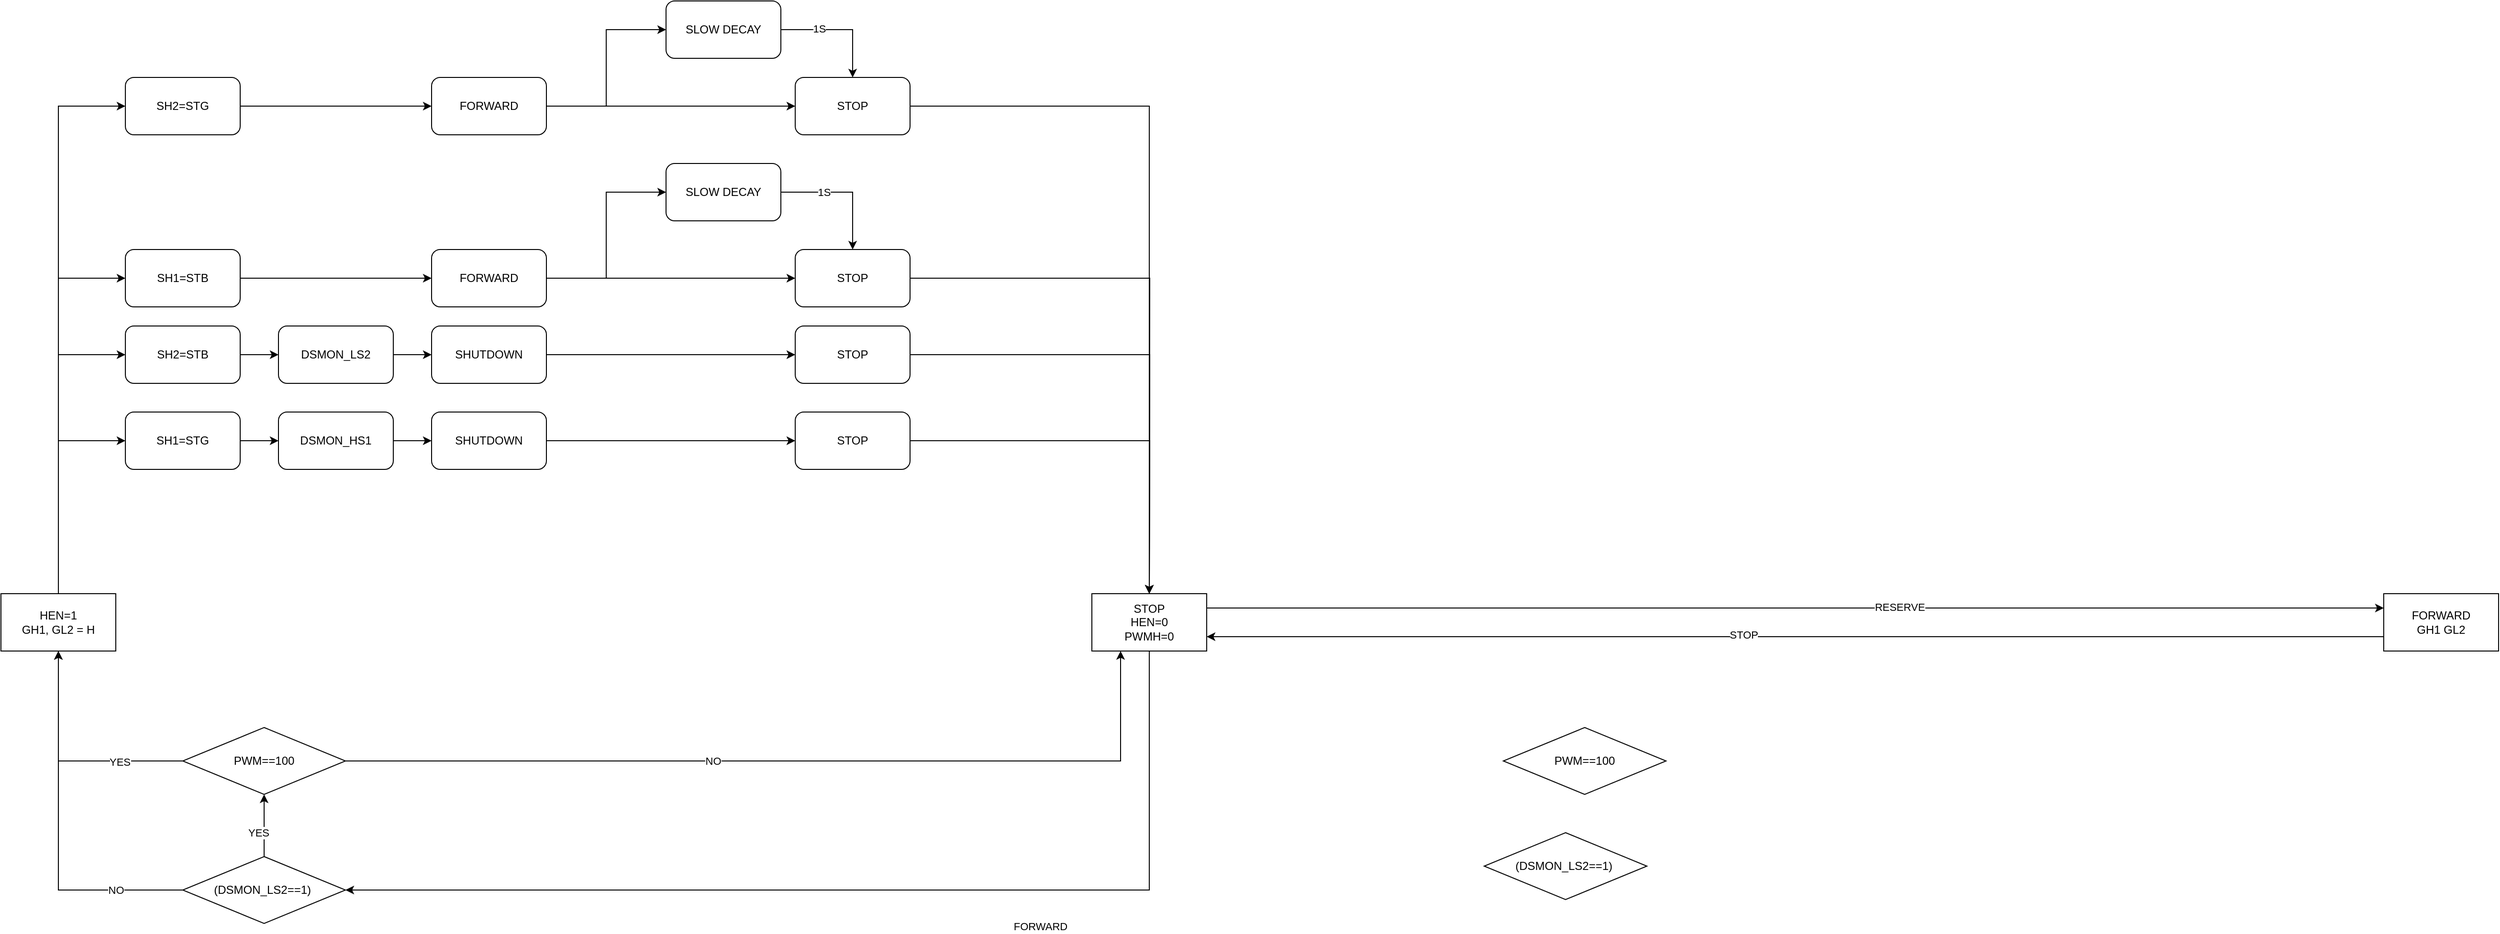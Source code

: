 <mxfile version="22.1.11" type="github" pages="2">
  <diagram name="v1" id="fzIRlkugc9Y6fZbD00oU">
    <mxGraphModel dx="1669" dy="2107" grid="1" gridSize="10" guides="1" tooltips="1" connect="1" arrows="1" fold="1" page="1" pageScale="1" pageWidth="827" pageHeight="1169" math="0" shadow="0">
      <root>
        <mxCell id="0" />
        <mxCell id="1" parent="0" />
        <mxCell id="Y9Q1VCPNS9A9XChxBmLx-1" value="HEN=1&lt;br&gt;GH1, GL2 = H" style="rounded=0;whiteSpace=wrap;html=1;" vertex="1" parent="1">
          <mxGeometry x="-370" y="240" width="120" height="60" as="geometry" />
        </mxCell>
        <mxCell id="Y9Q1VCPNS9A9XChxBmLx-2" value="STOP&lt;br&gt;HEN=0&lt;br&gt;PWMH=0" style="rounded=0;whiteSpace=wrap;html=1;" vertex="1" parent="1">
          <mxGeometry x="770" y="240" width="120" height="60" as="geometry" />
        </mxCell>
        <mxCell id="Y9Q1VCPNS9A9XChxBmLx-6" value="FORWARD&lt;br&gt;GH1 GL2" style="rounded=0;whiteSpace=wrap;html=1;" vertex="1" parent="1">
          <mxGeometry x="2120" y="240" width="120" height="60" as="geometry" />
        </mxCell>
        <mxCell id="Y9Q1VCPNS9A9XChxBmLx-7" value="" style="endArrow=classic;html=1;rounded=0;entryX=0;entryY=0.25;entryDx=0;entryDy=0;exitX=1;exitY=0.25;exitDx=0;exitDy=0;" edge="1" parent="1" source="Y9Q1VCPNS9A9XChxBmLx-2" target="Y9Q1VCPNS9A9XChxBmLx-6">
          <mxGeometry width="50" height="50" relative="1" as="geometry">
            <mxPoint x="340" y="250" as="sourcePoint" />
            <mxPoint x="430" y="250" as="targetPoint" />
          </mxGeometry>
        </mxCell>
        <mxCell id="Y9Q1VCPNS9A9XChxBmLx-9" value="RESERVE" style="edgeLabel;html=1;align=center;verticalAlign=middle;resizable=0;points=[];" vertex="1" connectable="0" parent="Y9Q1VCPNS9A9XChxBmLx-7">
          <mxGeometry x="0.2" y="1" relative="1" as="geometry">
            <mxPoint x="-14" as="offset" />
          </mxGeometry>
        </mxCell>
        <mxCell id="Y9Q1VCPNS9A9XChxBmLx-10" value="" style="endArrow=classic;html=1;rounded=0;exitX=0;exitY=0.75;exitDx=0;exitDy=0;entryX=1;entryY=0.75;entryDx=0;entryDy=0;" edge="1" parent="1" source="Y9Q1VCPNS9A9XChxBmLx-6" target="Y9Q1VCPNS9A9XChxBmLx-2">
          <mxGeometry width="50" height="50" relative="1" as="geometry">
            <mxPoint x="140" y="260" as="sourcePoint" />
            <mxPoint x="230" y="260" as="targetPoint" />
          </mxGeometry>
        </mxCell>
        <mxCell id="Y9Q1VCPNS9A9XChxBmLx-11" value="STOP" style="edgeLabel;html=1;align=center;verticalAlign=middle;resizable=0;points=[];" vertex="1" connectable="0" parent="Y9Q1VCPNS9A9XChxBmLx-10">
          <mxGeometry x="0.089" y="-2" relative="1" as="geometry">
            <mxPoint as="offset" />
          </mxGeometry>
        </mxCell>
        <mxCell id="Y9Q1VCPNS9A9XChxBmLx-16" value="(DSMON_LS2==1)&amp;nbsp;" style="rhombus;whiteSpace=wrap;html=1;" vertex="1" parent="1">
          <mxGeometry x="-180" y="515" width="170" height="70" as="geometry" />
        </mxCell>
        <mxCell id="Y9Q1VCPNS9A9XChxBmLx-17" value="" style="endArrow=classic;html=1;rounded=0;entryX=1;entryY=0.5;entryDx=0;entryDy=0;exitX=0.5;exitY=1;exitDx=0;exitDy=0;" edge="1" parent="1" source="Y9Q1VCPNS9A9XChxBmLx-2" target="Y9Q1VCPNS9A9XChxBmLx-16">
          <mxGeometry width="50" height="50" relative="1" as="geometry">
            <mxPoint x="160" y="300" as="sourcePoint" />
            <mxPoint x="250" y="170" as="targetPoint" />
            <Array as="points">
              <mxPoint x="830" y="550" />
            </Array>
          </mxGeometry>
        </mxCell>
        <mxCell id="Y9Q1VCPNS9A9XChxBmLx-18" value="FORWARD" style="edgeLabel;html=1;align=center;verticalAlign=middle;resizable=0;points=[];" vertex="1" connectable="0" parent="Y9Q1VCPNS9A9XChxBmLx-17">
          <mxGeometry x="-0.329" y="-1" relative="1" as="geometry">
            <mxPoint x="1" y="39" as="offset" />
          </mxGeometry>
        </mxCell>
        <mxCell id="Y9Q1VCPNS9A9XChxBmLx-19" value="PWM==100" style="rhombus;whiteSpace=wrap;html=1;" vertex="1" parent="1">
          <mxGeometry x="-180" y="380" width="170" height="70" as="geometry" />
        </mxCell>
        <mxCell id="Y9Q1VCPNS9A9XChxBmLx-20" value="" style="endArrow=classic;html=1;rounded=0;exitX=0.5;exitY=0;exitDx=0;exitDy=0;" edge="1" parent="1" source="Y9Q1VCPNS9A9XChxBmLx-16" target="Y9Q1VCPNS9A9XChxBmLx-19">
          <mxGeometry width="50" height="50" relative="1" as="geometry">
            <mxPoint x="200" y="220" as="sourcePoint" />
            <mxPoint x="250" y="170" as="targetPoint" />
            <Array as="points" />
          </mxGeometry>
        </mxCell>
        <mxCell id="Y9Q1VCPNS9A9XChxBmLx-21" value="YES" style="edgeLabel;html=1;align=center;verticalAlign=middle;resizable=0;points=[];" vertex="1" connectable="0" parent="Y9Q1VCPNS9A9XChxBmLx-20">
          <mxGeometry x="-0.36" y="3" relative="1" as="geometry">
            <mxPoint x="-3" y="-4" as="offset" />
          </mxGeometry>
        </mxCell>
        <mxCell id="Y9Q1VCPNS9A9XChxBmLx-22" value="" style="endArrow=classic;html=1;rounded=0;exitX=0;exitY=0.5;exitDx=0;exitDy=0;entryX=0.5;entryY=1;entryDx=0;entryDy=0;" edge="1" parent="1" source="Y9Q1VCPNS9A9XChxBmLx-19" target="Y9Q1VCPNS9A9XChxBmLx-1">
          <mxGeometry width="50" height="50" relative="1" as="geometry">
            <mxPoint x="200" y="220" as="sourcePoint" />
            <mxPoint x="250" y="170" as="targetPoint" />
            <Array as="points">
              <mxPoint x="-310" y="415" />
            </Array>
          </mxGeometry>
        </mxCell>
        <mxCell id="Y9Q1VCPNS9A9XChxBmLx-26" value="YES" style="edgeLabel;html=1;align=center;verticalAlign=middle;resizable=0;points=[];" vertex="1" connectable="0" parent="Y9Q1VCPNS9A9XChxBmLx-22">
          <mxGeometry x="-0.458" y="1" relative="1" as="geometry">
            <mxPoint as="offset" />
          </mxGeometry>
        </mxCell>
        <mxCell id="Y9Q1VCPNS9A9XChxBmLx-23" value="" style="endArrow=classic;html=1;rounded=0;exitX=1;exitY=0.5;exitDx=0;exitDy=0;entryX=0.25;entryY=1;entryDx=0;entryDy=0;" edge="1" parent="1" source="Y9Q1VCPNS9A9XChxBmLx-19" target="Y9Q1VCPNS9A9XChxBmLx-2">
          <mxGeometry width="50" height="50" relative="1" as="geometry">
            <mxPoint x="-210" y="220" as="sourcePoint" />
            <mxPoint x="130" y="300" as="targetPoint" />
            <Array as="points">
              <mxPoint x="800" y="415" />
            </Array>
          </mxGeometry>
        </mxCell>
        <mxCell id="Y9Q1VCPNS9A9XChxBmLx-27" value="NO" style="edgeLabel;html=1;align=center;verticalAlign=middle;resizable=0;points=[];" vertex="1" connectable="0" parent="Y9Q1VCPNS9A9XChxBmLx-23">
          <mxGeometry x="-0.059" y="-2" relative="1" as="geometry">
            <mxPoint x="-51" y="-2" as="offset" />
          </mxGeometry>
        </mxCell>
        <mxCell id="Y9Q1VCPNS9A9XChxBmLx-24" value="" style="endArrow=classic;html=1;rounded=0;" edge="1" parent="1" source="Y9Q1VCPNS9A9XChxBmLx-16">
          <mxGeometry width="50" height="50" relative="1" as="geometry">
            <mxPoint x="20" y="190" as="sourcePoint" />
            <mxPoint x="-310" y="300" as="targetPoint" />
            <Array as="points">
              <mxPoint x="-310" y="550" />
            </Array>
          </mxGeometry>
        </mxCell>
        <mxCell id="Y9Q1VCPNS9A9XChxBmLx-25" value="NO" style="edgeLabel;html=1;align=center;verticalAlign=middle;resizable=0;points=[];" vertex="1" connectable="0" parent="Y9Q1VCPNS9A9XChxBmLx-24">
          <mxGeometry x="-0.611" y="-1" relative="1" as="geometry">
            <mxPoint x="4" y="1" as="offset" />
          </mxGeometry>
        </mxCell>
        <mxCell id="Y9Q1VCPNS9A9XChxBmLx-28" value="PWM==100" style="rhombus;whiteSpace=wrap;html=1;" vertex="1" parent="1">
          <mxGeometry x="1200" y="380" width="170" height="70" as="geometry" />
        </mxCell>
        <mxCell id="Y9Q1VCPNS9A9XChxBmLx-29" value="(DSMON_LS2==1)&amp;nbsp;" style="rhombus;whiteSpace=wrap;html=1;" vertex="1" parent="1">
          <mxGeometry x="1180" y="490" width="170" height="70" as="geometry" />
        </mxCell>
        <mxCell id="Y9Q1VCPNS9A9XChxBmLx-49" style="edgeStyle=orthogonalEdgeStyle;rounded=0;orthogonalLoop=1;jettySize=auto;html=1;entryX=0;entryY=0.5;entryDx=0;entryDy=0;" edge="1" parent="1" source="Y9Q1VCPNS9A9XChxBmLx-30" target="Y9Q1VCPNS9A9XChxBmLx-46">
          <mxGeometry relative="1" as="geometry" />
        </mxCell>
        <mxCell id="Y9Q1VCPNS9A9XChxBmLx-30" value="DSMON_LS2" style="rounded=1;whiteSpace=wrap;html=1;" vertex="1" parent="1">
          <mxGeometry x="-80" y="-40" width="120" height="60" as="geometry" />
        </mxCell>
        <mxCell id="Y9Q1VCPNS9A9XChxBmLx-48" style="edgeStyle=orthogonalEdgeStyle;rounded=0;orthogonalLoop=1;jettySize=auto;html=1;entryX=0;entryY=0.5;entryDx=0;entryDy=0;" edge="1" parent="1" source="Y9Q1VCPNS9A9XChxBmLx-31" target="Y9Q1VCPNS9A9XChxBmLx-43">
          <mxGeometry relative="1" as="geometry" />
        </mxCell>
        <mxCell id="Y9Q1VCPNS9A9XChxBmLx-31" value="SH1=STB" style="rounded=1;whiteSpace=wrap;html=1;" vertex="1" parent="1">
          <mxGeometry x="-240" y="-120" width="120" height="60" as="geometry" />
        </mxCell>
        <mxCell id="Y9Q1VCPNS9A9XChxBmLx-32" value="" style="endArrow=classic;html=1;rounded=0;entryX=0;entryY=0.5;entryDx=0;entryDy=0;exitX=0.5;exitY=0;exitDx=0;exitDy=0;" edge="1" parent="1" source="Y9Q1VCPNS9A9XChxBmLx-1" target="Y9Q1VCPNS9A9XChxBmLx-31">
          <mxGeometry width="50" height="50" relative="1" as="geometry">
            <mxPoint x="-80" y="280" as="sourcePoint" />
            <mxPoint x="-30" y="230" as="targetPoint" />
            <Array as="points">
              <mxPoint x="-310" y="-90" />
            </Array>
          </mxGeometry>
        </mxCell>
        <mxCell id="Y9Q1VCPNS9A9XChxBmLx-33" value="SH2=STB" style="rounded=1;whiteSpace=wrap;html=1;" vertex="1" parent="1">
          <mxGeometry x="-240" y="-40" width="120" height="60" as="geometry" />
        </mxCell>
        <mxCell id="Y9Q1VCPNS9A9XChxBmLx-34" value="" style="endArrow=classic;html=1;rounded=0;exitX=1;exitY=0.5;exitDx=0;exitDy=0;" edge="1" parent="1" source="Y9Q1VCPNS9A9XChxBmLx-33" target="Y9Q1VCPNS9A9XChxBmLx-30">
          <mxGeometry width="50" height="50" relative="1" as="geometry">
            <mxPoint x="-80" y="80" as="sourcePoint" />
            <mxPoint x="-30" y="30" as="targetPoint" />
          </mxGeometry>
        </mxCell>
        <mxCell id="Y9Q1VCPNS9A9XChxBmLx-35" value="" style="endArrow=classic;html=1;rounded=0;entryX=0;entryY=0.5;entryDx=0;entryDy=0;exitX=0.5;exitY=0;exitDx=0;exitDy=0;" edge="1" parent="1" source="Y9Q1VCPNS9A9XChxBmLx-1" target="Y9Q1VCPNS9A9XChxBmLx-33">
          <mxGeometry width="50" height="50" relative="1" as="geometry">
            <mxPoint x="-80" y="280" as="sourcePoint" />
            <mxPoint x="-30" y="230" as="targetPoint" />
            <Array as="points">
              <mxPoint x="-310" y="-10" />
            </Array>
          </mxGeometry>
        </mxCell>
        <mxCell id="Y9Q1VCPNS9A9XChxBmLx-36" value="SH1=STG" style="rounded=1;whiteSpace=wrap;html=1;" vertex="1" parent="1">
          <mxGeometry x="-240" y="50" width="120" height="60" as="geometry" />
        </mxCell>
        <mxCell id="Y9Q1VCPNS9A9XChxBmLx-37" value="" style="endArrow=classic;html=1;rounded=0;exitX=0.5;exitY=0;exitDx=0;exitDy=0;entryX=0;entryY=0.5;entryDx=0;entryDy=0;" edge="1" parent="1" source="Y9Q1VCPNS9A9XChxBmLx-1" target="Y9Q1VCPNS9A9XChxBmLx-36">
          <mxGeometry width="50" height="50" relative="1" as="geometry">
            <mxPoint x="-80" y="150" as="sourcePoint" />
            <mxPoint x="-30" y="100" as="targetPoint" />
            <Array as="points">
              <mxPoint x="-310" y="80" />
            </Array>
          </mxGeometry>
        </mxCell>
        <mxCell id="Y9Q1VCPNS9A9XChxBmLx-38" value="DSMON_HS1" style="rounded=1;whiteSpace=wrap;html=1;" vertex="1" parent="1">
          <mxGeometry x="-80" y="50" width="120" height="60" as="geometry" />
        </mxCell>
        <mxCell id="Y9Q1VCPNS9A9XChxBmLx-39" value="" style="endArrow=classic;html=1;rounded=0;exitX=1;exitY=0.5;exitDx=0;exitDy=0;entryX=0;entryY=0.5;entryDx=0;entryDy=0;" edge="1" parent="1" source="Y9Q1VCPNS9A9XChxBmLx-36" target="Y9Q1VCPNS9A9XChxBmLx-38">
          <mxGeometry width="50" height="50" relative="1" as="geometry">
            <mxPoint x="-80" y="90" as="sourcePoint" />
            <mxPoint x="-30" y="40" as="targetPoint" />
          </mxGeometry>
        </mxCell>
        <mxCell id="Y9Q1VCPNS9A9XChxBmLx-50" style="edgeStyle=orthogonalEdgeStyle;rounded=0;orthogonalLoop=1;jettySize=auto;html=1;entryX=0;entryY=0.5;entryDx=0;entryDy=0;" edge="1" parent="1" source="Y9Q1VCPNS9A9XChxBmLx-40" target="Y9Q1VCPNS9A9XChxBmLx-44">
          <mxGeometry relative="1" as="geometry" />
        </mxCell>
        <mxCell id="Y9Q1VCPNS9A9XChxBmLx-40" value="SH2=STG" style="rounded=1;whiteSpace=wrap;html=1;" vertex="1" parent="1">
          <mxGeometry x="-240" y="-300" width="120" height="60" as="geometry" />
        </mxCell>
        <mxCell id="Y9Q1VCPNS9A9XChxBmLx-41" value="" style="endArrow=classic;html=1;rounded=0;entryX=0;entryY=0.5;entryDx=0;entryDy=0;" edge="1" parent="1" target="Y9Q1VCPNS9A9XChxBmLx-40">
          <mxGeometry width="50" height="50" relative="1" as="geometry">
            <mxPoint x="-310" y="240" as="sourcePoint" />
            <mxPoint x="-30" y="100" as="targetPoint" />
            <Array as="points">
              <mxPoint x="-310" y="170" />
              <mxPoint x="-310" y="-270" />
            </Array>
          </mxGeometry>
        </mxCell>
        <mxCell id="Y9Q1VCPNS9A9XChxBmLx-56" style="edgeStyle=orthogonalEdgeStyle;rounded=0;orthogonalLoop=1;jettySize=auto;html=1;entryX=0;entryY=0.5;entryDx=0;entryDy=0;" edge="1" parent="1" source="Y9Q1VCPNS9A9XChxBmLx-43" target="Y9Q1VCPNS9A9XChxBmLx-53">
          <mxGeometry relative="1" as="geometry" />
        </mxCell>
        <mxCell id="Y9Q1VCPNS9A9XChxBmLx-59" style="edgeStyle=orthogonalEdgeStyle;rounded=0;orthogonalLoop=1;jettySize=auto;html=1;entryX=0;entryY=0.5;entryDx=0;entryDy=0;" edge="1" parent="1" source="Y9Q1VCPNS9A9XChxBmLx-43" target="Y9Q1VCPNS9A9XChxBmLx-54">
          <mxGeometry relative="1" as="geometry" />
        </mxCell>
        <mxCell id="Y9Q1VCPNS9A9XChxBmLx-43" value="FORWARD" style="rounded=1;whiteSpace=wrap;html=1;" vertex="1" parent="1">
          <mxGeometry x="80" y="-120" width="120" height="60" as="geometry" />
        </mxCell>
        <mxCell id="Y9Q1VCPNS9A9XChxBmLx-66" style="edgeStyle=orthogonalEdgeStyle;rounded=0;orthogonalLoop=1;jettySize=auto;html=1;entryX=0;entryY=0.5;entryDx=0;entryDy=0;" edge="1" parent="1" source="Y9Q1VCPNS9A9XChxBmLx-44" target="Y9Q1VCPNS9A9XChxBmLx-64">
          <mxGeometry relative="1" as="geometry" />
        </mxCell>
        <mxCell id="Y9Q1VCPNS9A9XChxBmLx-68" style="edgeStyle=orthogonalEdgeStyle;rounded=0;orthogonalLoop=1;jettySize=auto;html=1;entryX=0;entryY=0.5;entryDx=0;entryDy=0;" edge="1" parent="1" source="Y9Q1VCPNS9A9XChxBmLx-44" target="Y9Q1VCPNS9A9XChxBmLx-63">
          <mxGeometry relative="1" as="geometry" />
        </mxCell>
        <mxCell id="Y9Q1VCPNS9A9XChxBmLx-44" value="FORWARD" style="rounded=1;whiteSpace=wrap;html=1;" vertex="1" parent="1">
          <mxGeometry x="80" y="-300" width="120" height="60" as="geometry" />
        </mxCell>
        <mxCell id="Y9Q1VCPNS9A9XChxBmLx-58" style="edgeStyle=orthogonalEdgeStyle;rounded=0;orthogonalLoop=1;jettySize=auto;html=1;entryX=0;entryY=0.5;entryDx=0;entryDy=0;" edge="1" parent="1" source="Y9Q1VCPNS9A9XChxBmLx-45" target="Y9Q1VCPNS9A9XChxBmLx-51">
          <mxGeometry relative="1" as="geometry" />
        </mxCell>
        <mxCell id="Y9Q1VCPNS9A9XChxBmLx-45" value="SHUTDOWN" style="rounded=1;whiteSpace=wrap;html=1;" vertex="1" parent="1">
          <mxGeometry x="80" y="50" width="120" height="60" as="geometry" />
        </mxCell>
        <mxCell id="Y9Q1VCPNS9A9XChxBmLx-57" style="edgeStyle=orthogonalEdgeStyle;rounded=0;orthogonalLoop=1;jettySize=auto;html=1;entryX=0;entryY=0.5;entryDx=0;entryDy=0;" edge="1" parent="1" source="Y9Q1VCPNS9A9XChxBmLx-46" target="Y9Q1VCPNS9A9XChxBmLx-52">
          <mxGeometry relative="1" as="geometry" />
        </mxCell>
        <mxCell id="Y9Q1VCPNS9A9XChxBmLx-46" value="SHUTDOWN" style="rounded=1;whiteSpace=wrap;html=1;" vertex="1" parent="1">
          <mxGeometry x="80" y="-40" width="120" height="60" as="geometry" />
        </mxCell>
        <mxCell id="Y9Q1VCPNS9A9XChxBmLx-47" value="" style="endArrow=classic;html=1;rounded=0;entryX=0;entryY=0.5;entryDx=0;entryDy=0;exitX=1;exitY=0.5;exitDx=0;exitDy=0;" edge="1" parent="1" source="Y9Q1VCPNS9A9XChxBmLx-38" target="Y9Q1VCPNS9A9XChxBmLx-45">
          <mxGeometry width="50" height="50" relative="1" as="geometry">
            <mxPoint x="-80" y="110" as="sourcePoint" />
            <mxPoint x="-30" y="60" as="targetPoint" />
          </mxGeometry>
        </mxCell>
        <mxCell id="Y9Q1VCPNS9A9XChxBmLx-73" style="edgeStyle=orthogonalEdgeStyle;rounded=0;orthogonalLoop=1;jettySize=auto;html=1;" edge="1" parent="1" source="Y9Q1VCPNS9A9XChxBmLx-51">
          <mxGeometry relative="1" as="geometry">
            <mxPoint x="830" y="240" as="targetPoint" />
          </mxGeometry>
        </mxCell>
        <mxCell id="Y9Q1VCPNS9A9XChxBmLx-51" value="STOP" style="rounded=1;whiteSpace=wrap;html=1;" vertex="1" parent="1">
          <mxGeometry x="460" y="50" width="120" height="60" as="geometry" />
        </mxCell>
        <mxCell id="Y9Q1VCPNS9A9XChxBmLx-72" style="edgeStyle=orthogonalEdgeStyle;rounded=0;orthogonalLoop=1;jettySize=auto;html=1;" edge="1" parent="1" source="Y9Q1VCPNS9A9XChxBmLx-52">
          <mxGeometry relative="1" as="geometry">
            <mxPoint x="830" y="240" as="targetPoint" />
          </mxGeometry>
        </mxCell>
        <mxCell id="Y9Q1VCPNS9A9XChxBmLx-52" value="STOP" style="rounded=1;whiteSpace=wrap;html=1;" vertex="1" parent="1">
          <mxGeometry x="460" y="-40" width="120" height="60" as="geometry" />
        </mxCell>
        <mxCell id="Y9Q1VCPNS9A9XChxBmLx-71" style="edgeStyle=orthogonalEdgeStyle;rounded=0;orthogonalLoop=1;jettySize=auto;html=1;" edge="1" parent="1" source="Y9Q1VCPNS9A9XChxBmLx-53">
          <mxGeometry relative="1" as="geometry">
            <mxPoint x="830" y="240" as="targetPoint" />
          </mxGeometry>
        </mxCell>
        <mxCell id="Y9Q1VCPNS9A9XChxBmLx-53" value="STOP" style="rounded=1;whiteSpace=wrap;html=1;" vertex="1" parent="1">
          <mxGeometry x="460" y="-120" width="120" height="60" as="geometry" />
        </mxCell>
        <mxCell id="Y9Q1VCPNS9A9XChxBmLx-60" style="edgeStyle=orthogonalEdgeStyle;rounded=0;orthogonalLoop=1;jettySize=auto;html=1;entryX=0.5;entryY=0;entryDx=0;entryDy=0;" edge="1" parent="1" source="Y9Q1VCPNS9A9XChxBmLx-54" target="Y9Q1VCPNS9A9XChxBmLx-53">
          <mxGeometry relative="1" as="geometry" />
        </mxCell>
        <mxCell id="Y9Q1VCPNS9A9XChxBmLx-61" value="1S" style="edgeLabel;html=1;align=center;verticalAlign=middle;resizable=0;points=[];" vertex="1" connectable="0" parent="Y9Q1VCPNS9A9XChxBmLx-60">
          <mxGeometry x="-0.072" y="1" relative="1" as="geometry">
            <mxPoint x="-18" y="1" as="offset" />
          </mxGeometry>
        </mxCell>
        <mxCell id="Y9Q1VCPNS9A9XChxBmLx-54" value="SLOW DECAY" style="rounded=1;whiteSpace=wrap;html=1;" vertex="1" parent="1">
          <mxGeometry x="325" y="-210" width="120" height="60" as="geometry" />
        </mxCell>
        <mxCell id="Y9Q1VCPNS9A9XChxBmLx-70" style="edgeStyle=orthogonalEdgeStyle;rounded=0;orthogonalLoop=1;jettySize=auto;html=1;entryX=0.5;entryY=0;entryDx=0;entryDy=0;" edge="1" parent="1" source="Y9Q1VCPNS9A9XChxBmLx-63" target="Y9Q1VCPNS9A9XChxBmLx-2">
          <mxGeometry relative="1" as="geometry" />
        </mxCell>
        <mxCell id="Y9Q1VCPNS9A9XChxBmLx-63" value="STOP" style="rounded=1;whiteSpace=wrap;html=1;" vertex="1" parent="1">
          <mxGeometry x="460" y="-300" width="120" height="60" as="geometry" />
        </mxCell>
        <mxCell id="Y9Q1VCPNS9A9XChxBmLx-67" style="edgeStyle=orthogonalEdgeStyle;rounded=0;orthogonalLoop=1;jettySize=auto;html=1;entryX=0.5;entryY=0;entryDx=0;entryDy=0;" edge="1" parent="1" source="Y9Q1VCPNS9A9XChxBmLx-64" target="Y9Q1VCPNS9A9XChxBmLx-63">
          <mxGeometry relative="1" as="geometry" />
        </mxCell>
        <mxCell id="Y9Q1VCPNS9A9XChxBmLx-69" value="1S" style="edgeLabel;html=1;align=center;verticalAlign=middle;resizable=0;points=[];" vertex="1" connectable="0" parent="Y9Q1VCPNS9A9XChxBmLx-67">
          <mxGeometry x="-0.341" y="1" relative="1" as="geometry">
            <mxPoint x="-1" as="offset" />
          </mxGeometry>
        </mxCell>
        <mxCell id="Y9Q1VCPNS9A9XChxBmLx-64" value="SLOW DECAY" style="rounded=1;whiteSpace=wrap;html=1;" vertex="1" parent="1">
          <mxGeometry x="325" y="-380" width="120" height="60" as="geometry" />
        </mxCell>
      </root>
    </mxGraphModel>
  </diagram>
  <diagram id="q7p-GLZi6CIhG-jjMRdR" name="v2">
    <mxGraphModel dx="2863" dy="2053" grid="1" gridSize="10" guides="1" tooltips="1" connect="1" arrows="1" fold="1" page="1" pageScale="1" pageWidth="827" pageHeight="1169" math="0" shadow="0">
      <root>
        <mxCell id="0" />
        <mxCell id="1" parent="0" />
        <mxCell id="Aigpqabnxo0P0V9J-67A-1" value="HEN=1&lt;br&gt;GH1, GL2 = H" style="rounded=0;whiteSpace=wrap;html=1;" vertex="1" parent="1">
          <mxGeometry x="-370" y="240" width="280" height="60" as="geometry" />
        </mxCell>
        <mxCell id="Aigpqabnxo0P0V9J-67A-2" value="STOP&lt;br&gt;HEN=0&lt;br&gt;PWMH=0" style="rounded=0;whiteSpace=wrap;html=1;" vertex="1" parent="1">
          <mxGeometry x="770" y="240" width="120" height="60" as="geometry" />
        </mxCell>
        <mxCell id="Aigpqabnxo0P0V9J-67A-3" value="FORWARD&lt;br&gt;GH1 GL2" style="rounded=0;whiteSpace=wrap;html=1;" vertex="1" parent="1">
          <mxGeometry x="2120" y="240" width="120" height="60" as="geometry" />
        </mxCell>
        <mxCell id="Aigpqabnxo0P0V9J-67A-4" value="" style="endArrow=classic;html=1;rounded=0;entryX=0;entryY=0.25;entryDx=0;entryDy=0;exitX=1;exitY=0.25;exitDx=0;exitDy=0;" edge="1" parent="1" source="Aigpqabnxo0P0V9J-67A-2" target="Aigpqabnxo0P0V9J-67A-3">
          <mxGeometry width="50" height="50" relative="1" as="geometry">
            <mxPoint x="340" y="250" as="sourcePoint" />
            <mxPoint x="430" y="250" as="targetPoint" />
          </mxGeometry>
        </mxCell>
        <mxCell id="Aigpqabnxo0P0V9J-67A-5" value="RESERVE" style="edgeLabel;html=1;align=center;verticalAlign=middle;resizable=0;points=[];" vertex="1" connectable="0" parent="Aigpqabnxo0P0V9J-67A-4">
          <mxGeometry x="0.2" y="1" relative="1" as="geometry">
            <mxPoint x="-14" as="offset" />
          </mxGeometry>
        </mxCell>
        <mxCell id="Aigpqabnxo0P0V9J-67A-6" value="" style="endArrow=classic;html=1;rounded=0;exitX=0;exitY=0.75;exitDx=0;exitDy=0;entryX=1;entryY=0.75;entryDx=0;entryDy=0;" edge="1" parent="1" source="Aigpqabnxo0P0V9J-67A-3" target="Aigpqabnxo0P0V9J-67A-2">
          <mxGeometry width="50" height="50" relative="1" as="geometry">
            <mxPoint x="140" y="260" as="sourcePoint" />
            <mxPoint x="230" y="260" as="targetPoint" />
          </mxGeometry>
        </mxCell>
        <mxCell id="Aigpqabnxo0P0V9J-67A-7" value="STOP" style="edgeLabel;html=1;align=center;verticalAlign=middle;resizable=0;points=[];" vertex="1" connectable="0" parent="Aigpqabnxo0P0V9J-67A-6">
          <mxGeometry x="0.089" y="-2" relative="1" as="geometry">
            <mxPoint as="offset" />
          </mxGeometry>
        </mxCell>
        <mxCell id="1GtUmqYHjP5aqp_JL2EZ-32" style="edgeStyle=orthogonalEdgeStyle;rounded=0;orthogonalLoop=1;jettySize=auto;html=1;exitX=0.5;exitY=1;exitDx=0;exitDy=0;" edge="1" parent="1" source="Aigpqabnxo0P0V9J-67A-8">
          <mxGeometry relative="1" as="geometry">
            <mxPoint x="-85.348" y="1490" as="targetPoint" />
          </mxGeometry>
        </mxCell>
        <mxCell id="1GtUmqYHjP5aqp_JL2EZ-33" value="NO" style="edgeLabel;html=1;align=center;verticalAlign=middle;resizable=0;points=[];" vertex="1" connectable="0" parent="1GtUmqYHjP5aqp_JL2EZ-32">
          <mxGeometry x="-0.367" y="3" relative="1" as="geometry">
            <mxPoint x="-3" y="-38" as="offset" />
          </mxGeometry>
        </mxCell>
        <mxCell id="Aigpqabnxo0P0V9J-67A-8" value="(DSMON_LS2==1)&amp;nbsp;" style="rhombus;whiteSpace=wrap;html=1;" vertex="1" parent="1">
          <mxGeometry x="-170" y="1169" width="170" height="70" as="geometry" />
        </mxCell>
        <mxCell id="1GtUmqYHjP5aqp_JL2EZ-27" style="edgeStyle=orthogonalEdgeStyle;rounded=0;orthogonalLoop=1;jettySize=auto;html=1;exitX=0.5;exitY=1;exitDx=0;exitDy=0;entryX=0.5;entryY=0;entryDx=0;entryDy=0;" edge="1" parent="1" source="Aigpqabnxo0P0V9J-67A-11" target="1GtUmqYHjP5aqp_JL2EZ-24">
          <mxGeometry relative="1" as="geometry">
            <Array as="points">
              <mxPoint x="55" y="1360" />
              <mxPoint x="-85" y="1360" />
            </Array>
          </mxGeometry>
        </mxCell>
        <mxCell id="1GtUmqYHjP5aqp_JL2EZ-28" value="YES" style="edgeLabel;html=1;align=center;verticalAlign=middle;resizable=0;points=[];" vertex="1" connectable="0" parent="1GtUmqYHjP5aqp_JL2EZ-27">
          <mxGeometry x="-0.038" relative="1" as="geometry">
            <mxPoint x="39" as="offset" />
          </mxGeometry>
        </mxCell>
        <mxCell id="Aigpqabnxo0P0V9J-67A-11" value="PWM==100?" style="rhombus;whiteSpace=wrap;html=1;" vertex="1" parent="1">
          <mxGeometry x="-30" y="1260" width="170" height="70" as="geometry" />
        </mxCell>
        <mxCell id="Aigpqabnxo0P0V9J-67A-12" value="" style="endArrow=classic;html=1;rounded=0;exitX=1;exitY=0.5;exitDx=0;exitDy=0;" edge="1" parent="1" source="Aigpqabnxo0P0V9J-67A-8" target="Aigpqabnxo0P0V9J-67A-11">
          <mxGeometry width="50" height="50" relative="1" as="geometry">
            <mxPoint x="-85" y="1270" as="sourcePoint" />
            <mxPoint x="250" y="170" as="targetPoint" />
            <Array as="points">
              <mxPoint x="55" y="1204" />
            </Array>
          </mxGeometry>
        </mxCell>
        <mxCell id="Aigpqabnxo0P0V9J-67A-13" value="YES" style="edgeLabel;html=1;align=center;verticalAlign=middle;resizable=0;points=[];" vertex="1" connectable="0" parent="Aigpqabnxo0P0V9J-67A-12">
          <mxGeometry x="-0.36" y="3" relative="1" as="geometry">
            <mxPoint x="19" y="29" as="offset" />
          </mxGeometry>
        </mxCell>
        <mxCell id="Aigpqabnxo0P0V9J-67A-20" value="PWM==100" style="rhombus;whiteSpace=wrap;html=1;" vertex="1" parent="1">
          <mxGeometry x="1200" y="380" width="170" height="70" as="geometry" />
        </mxCell>
        <mxCell id="Aigpqabnxo0P0V9J-67A-21" value="(DSMON_LS2==1)&amp;nbsp;" style="rhombus;whiteSpace=wrap;html=1;" vertex="1" parent="1">
          <mxGeometry x="1180" y="490" width="170" height="70" as="geometry" />
        </mxCell>
        <mxCell id="Aigpqabnxo0P0V9J-67A-22" style="edgeStyle=orthogonalEdgeStyle;rounded=0;orthogonalLoop=1;jettySize=auto;html=1;entryX=0;entryY=0.5;entryDx=0;entryDy=0;" edge="1" parent="1" source="Aigpqabnxo0P0V9J-67A-23" target="Aigpqabnxo0P0V9J-67A-46">
          <mxGeometry relative="1" as="geometry" />
        </mxCell>
        <mxCell id="Aigpqabnxo0P0V9J-67A-23" value="DSMON_LS2" style="rounded=1;whiteSpace=wrap;html=1;" vertex="1" parent="1">
          <mxGeometry x="-80" y="-40" width="120" height="60" as="geometry" />
        </mxCell>
        <mxCell id="Aigpqabnxo0P0V9J-67A-24" style="edgeStyle=orthogonalEdgeStyle;rounded=0;orthogonalLoop=1;jettySize=auto;html=1;entryX=0;entryY=0.5;entryDx=0;entryDy=0;" edge="1" parent="1" source="Aigpqabnxo0P0V9J-67A-25" target="Aigpqabnxo0P0V9J-67A-39">
          <mxGeometry relative="1" as="geometry" />
        </mxCell>
        <mxCell id="Aigpqabnxo0P0V9J-67A-25" value="SH1=STB" style="rounded=1;whiteSpace=wrap;html=1;" vertex="1" parent="1">
          <mxGeometry x="-240" y="-120" width="120" height="60" as="geometry" />
        </mxCell>
        <mxCell id="Aigpqabnxo0P0V9J-67A-27" value="SH2=STB" style="rounded=1;whiteSpace=wrap;html=1;" vertex="1" parent="1">
          <mxGeometry x="-240" y="-40" width="120" height="60" as="geometry" />
        </mxCell>
        <mxCell id="Aigpqabnxo0P0V9J-67A-28" value="" style="endArrow=classic;html=1;rounded=0;exitX=1;exitY=0.5;exitDx=0;exitDy=0;" edge="1" parent="1" source="Aigpqabnxo0P0V9J-67A-27" target="Aigpqabnxo0P0V9J-67A-23">
          <mxGeometry width="50" height="50" relative="1" as="geometry">
            <mxPoint x="-80" y="80" as="sourcePoint" />
            <mxPoint x="-30" y="30" as="targetPoint" />
          </mxGeometry>
        </mxCell>
        <mxCell id="Aigpqabnxo0P0V9J-67A-30" value="SH1=STG" style="rounded=1;whiteSpace=wrap;html=1;" vertex="1" parent="1">
          <mxGeometry x="-240" y="50" width="120" height="60" as="geometry" />
        </mxCell>
        <mxCell id="Aigpqabnxo0P0V9J-67A-32" value="DSMON_HS1" style="rounded=1;whiteSpace=wrap;html=1;" vertex="1" parent="1">
          <mxGeometry x="-80" y="50" width="120" height="60" as="geometry" />
        </mxCell>
        <mxCell id="Aigpqabnxo0P0V9J-67A-33" value="" style="endArrow=classic;html=1;rounded=0;exitX=1;exitY=0.5;exitDx=0;exitDy=0;entryX=0;entryY=0.5;entryDx=0;entryDy=0;" edge="1" parent="1" source="Aigpqabnxo0P0V9J-67A-30" target="Aigpqabnxo0P0V9J-67A-32">
          <mxGeometry width="50" height="50" relative="1" as="geometry">
            <mxPoint x="-80" y="90" as="sourcePoint" />
            <mxPoint x="-30" y="40" as="targetPoint" />
          </mxGeometry>
        </mxCell>
        <mxCell id="Aigpqabnxo0P0V9J-67A-34" style="edgeStyle=orthogonalEdgeStyle;rounded=0;orthogonalLoop=1;jettySize=auto;html=1;entryX=0;entryY=0.5;entryDx=0;entryDy=0;" edge="1" parent="1" source="Aigpqabnxo0P0V9J-67A-35" target="Aigpqabnxo0P0V9J-67A-42">
          <mxGeometry relative="1" as="geometry" />
        </mxCell>
        <mxCell id="Aigpqabnxo0P0V9J-67A-35" value="SH2=STG" style="rounded=1;whiteSpace=wrap;html=1;" vertex="1" parent="1">
          <mxGeometry x="-240" y="-300" width="120" height="60" as="geometry" />
        </mxCell>
        <mxCell id="Aigpqabnxo0P0V9J-67A-39" value="FORWARD" style="rounded=1;whiteSpace=wrap;html=1;" vertex="1" parent="1">
          <mxGeometry x="80" y="-120" width="120" height="60" as="geometry" />
        </mxCell>
        <mxCell id="Aigpqabnxo0P0V9J-67A-42" value="FORWARD" style="rounded=1;whiteSpace=wrap;html=1;" vertex="1" parent="1">
          <mxGeometry x="80" y="-300" width="120" height="60" as="geometry" />
        </mxCell>
        <mxCell id="Aigpqabnxo0P0V9J-67A-43" style="edgeStyle=orthogonalEdgeStyle;rounded=0;orthogonalLoop=1;jettySize=auto;html=1;entryX=0;entryY=0.5;entryDx=0;entryDy=0;" edge="1" parent="1" source="Aigpqabnxo0P0V9J-67A-44" target="Aigpqabnxo0P0V9J-67A-49">
          <mxGeometry relative="1" as="geometry" />
        </mxCell>
        <mxCell id="Aigpqabnxo0P0V9J-67A-44" value="SHUTDOWN" style="rounded=1;whiteSpace=wrap;html=1;" vertex="1" parent="1">
          <mxGeometry x="80" y="50" width="120" height="60" as="geometry" />
        </mxCell>
        <mxCell id="Aigpqabnxo0P0V9J-67A-45" style="edgeStyle=orthogonalEdgeStyle;rounded=0;orthogonalLoop=1;jettySize=auto;html=1;entryX=0;entryY=0.5;entryDx=0;entryDy=0;" edge="1" parent="1" source="Aigpqabnxo0P0V9J-67A-46" target="Aigpqabnxo0P0V9J-67A-51">
          <mxGeometry relative="1" as="geometry" />
        </mxCell>
        <mxCell id="Aigpqabnxo0P0V9J-67A-46" value="SHUTDOWN" style="rounded=1;whiteSpace=wrap;html=1;" vertex="1" parent="1">
          <mxGeometry x="80" y="-40" width="120" height="60" as="geometry" />
        </mxCell>
        <mxCell id="Aigpqabnxo0P0V9J-67A-47" value="" style="endArrow=classic;html=1;rounded=0;entryX=0;entryY=0.5;entryDx=0;entryDy=0;exitX=1;exitY=0.5;exitDx=0;exitDy=0;" edge="1" parent="1" source="Aigpqabnxo0P0V9J-67A-32" target="Aigpqabnxo0P0V9J-67A-44">
          <mxGeometry width="50" height="50" relative="1" as="geometry">
            <mxPoint x="-80" y="110" as="sourcePoint" />
            <mxPoint x="-30" y="60" as="targetPoint" />
          </mxGeometry>
        </mxCell>
        <mxCell id="Aigpqabnxo0P0V9J-67A-48" style="edgeStyle=orthogonalEdgeStyle;rounded=0;orthogonalLoop=1;jettySize=auto;html=1;" edge="1" parent="1" source="Aigpqabnxo0P0V9J-67A-49">
          <mxGeometry relative="1" as="geometry">
            <mxPoint x="830" y="240" as="targetPoint" />
          </mxGeometry>
        </mxCell>
        <mxCell id="Aigpqabnxo0P0V9J-67A-49" value="STOP" style="rounded=1;whiteSpace=wrap;html=1;" vertex="1" parent="1">
          <mxGeometry x="460" y="50" width="120" height="60" as="geometry" />
        </mxCell>
        <mxCell id="Aigpqabnxo0P0V9J-67A-50" style="edgeStyle=orthogonalEdgeStyle;rounded=0;orthogonalLoop=1;jettySize=auto;html=1;" edge="1" parent="1" source="Aigpqabnxo0P0V9J-67A-51">
          <mxGeometry relative="1" as="geometry">
            <mxPoint x="830" y="240" as="targetPoint" />
          </mxGeometry>
        </mxCell>
        <mxCell id="Aigpqabnxo0P0V9J-67A-51" value="STOP" style="rounded=1;whiteSpace=wrap;html=1;" vertex="1" parent="1">
          <mxGeometry x="460" y="-40" width="120" height="60" as="geometry" />
        </mxCell>
        <mxCell id="Aigpqabnxo0P0V9J-67A-52" style="edgeStyle=orthogonalEdgeStyle;rounded=0;orthogonalLoop=1;jettySize=auto;html=1;" edge="1" parent="1" source="Aigpqabnxo0P0V9J-67A-53">
          <mxGeometry relative="1" as="geometry">
            <mxPoint x="830" y="240" as="targetPoint" />
          </mxGeometry>
        </mxCell>
        <mxCell id="Aigpqabnxo0P0V9J-67A-53" value="STOP" style="rounded=1;whiteSpace=wrap;html=1;" vertex="1" parent="1">
          <mxGeometry x="460" y="-120" width="120" height="60" as="geometry" />
        </mxCell>
        <mxCell id="Aigpqabnxo0P0V9J-67A-54" style="edgeStyle=orthogonalEdgeStyle;rounded=0;orthogonalLoop=1;jettySize=auto;html=1;entryX=0.5;entryY=0;entryDx=0;entryDy=0;" edge="1" parent="1" source="Aigpqabnxo0P0V9J-67A-56" target="Aigpqabnxo0P0V9J-67A-53">
          <mxGeometry relative="1" as="geometry" />
        </mxCell>
        <mxCell id="Aigpqabnxo0P0V9J-67A-55" value="1S" style="edgeLabel;html=1;align=center;verticalAlign=middle;resizable=0;points=[];" vertex="1" connectable="0" parent="Aigpqabnxo0P0V9J-67A-54">
          <mxGeometry x="-0.072" y="1" relative="1" as="geometry">
            <mxPoint x="-18" y="1" as="offset" />
          </mxGeometry>
        </mxCell>
        <mxCell id="Aigpqabnxo0P0V9J-67A-56" value="SLOW DECAY" style="rounded=1;whiteSpace=wrap;html=1;" vertex="1" parent="1">
          <mxGeometry x="325" y="-210" width="120" height="60" as="geometry" />
        </mxCell>
        <mxCell id="Aigpqabnxo0P0V9J-67A-57" style="edgeStyle=orthogonalEdgeStyle;rounded=0;orthogonalLoop=1;jettySize=auto;html=1;entryX=0.5;entryY=0;entryDx=0;entryDy=0;" edge="1" parent="1" source="Aigpqabnxo0P0V9J-67A-58" target="Aigpqabnxo0P0V9J-67A-2">
          <mxGeometry relative="1" as="geometry" />
        </mxCell>
        <mxCell id="Aigpqabnxo0P0V9J-67A-58" value="STOP" style="rounded=1;whiteSpace=wrap;html=1;" vertex="1" parent="1">
          <mxGeometry x="460" y="-300" width="120" height="60" as="geometry" />
        </mxCell>
        <mxCell id="Aigpqabnxo0P0V9J-67A-59" style="edgeStyle=orthogonalEdgeStyle;rounded=0;orthogonalLoop=1;jettySize=auto;html=1;entryX=0.5;entryY=0;entryDx=0;entryDy=0;" edge="1" parent="1" source="Aigpqabnxo0P0V9J-67A-61" target="Aigpqabnxo0P0V9J-67A-58">
          <mxGeometry relative="1" as="geometry" />
        </mxCell>
        <mxCell id="Aigpqabnxo0P0V9J-67A-60" value="1S" style="edgeLabel;html=1;align=center;verticalAlign=middle;resizable=0;points=[];" vertex="1" connectable="0" parent="Aigpqabnxo0P0V9J-67A-59">
          <mxGeometry x="-0.341" y="1" relative="1" as="geometry">
            <mxPoint x="-1" as="offset" />
          </mxGeometry>
        </mxCell>
        <mxCell id="Aigpqabnxo0P0V9J-67A-61" value="SLOW DECAY" style="rounded=1;whiteSpace=wrap;html=1;" vertex="1" parent="1">
          <mxGeometry x="325" y="-380" width="120" height="60" as="geometry" />
        </mxCell>
        <mxCell id="QnFbwsNWz7_HAL3XT30Y-35" value="" style="shape=table;startSize=0;container=1;collapsible=0;childLayout=tableLayout;fontSize=16;" vertex="1" parent="1">
          <mxGeometry x="1305" y="-420" width="600" height="40" as="geometry" />
        </mxCell>
        <mxCell id="QnFbwsNWz7_HAL3XT30Y-36" value="" style="shape=tableRow;horizontal=0;startSize=0;swimlaneHead=0;swimlaneBody=0;strokeColor=inherit;top=0;left=0;bottom=0;right=0;collapsible=0;dropTarget=0;fillColor=none;points=[[0,0.5],[1,0.5]];portConstraint=eastwest;fontSize=16;" vertex="1" parent="QnFbwsNWz7_HAL3XT30Y-35">
          <mxGeometry width="600" height="40" as="geometry" />
        </mxCell>
        <mxCell id="QnFbwsNWz7_HAL3XT30Y-37" value="Nb1" style="shape=partialRectangle;html=1;whiteSpace=wrap;connectable=0;strokeColor=inherit;overflow=hidden;fillColor=none;top=0;left=0;bottom=0;right=0;pointerEvents=1;fontSize=16;" vertex="1" parent="QnFbwsNWz7_HAL3XT30Y-36">
          <mxGeometry width="60" height="40" as="geometry">
            <mxRectangle width="60" height="40" as="alternateBounds" />
          </mxGeometry>
        </mxCell>
        <mxCell id="QnFbwsNWz7_HAL3XT30Y-38" value="DIRH&lt;br&gt;X" style="shape=partialRectangle;html=1;whiteSpace=wrap;connectable=0;strokeColor=inherit;overflow=hidden;fillColor=none;top=0;left=0;bottom=0;right=0;pointerEvents=1;fontSize=16;" vertex="1" parent="QnFbwsNWz7_HAL3XT30Y-36">
          <mxGeometry x="60" width="60" height="40" as="geometry">
            <mxRectangle width="60" height="40" as="alternateBounds" />
          </mxGeometry>
        </mxCell>
        <mxCell id="QnFbwsNWz7_HAL3XT30Y-39" value="PWMH&lt;br&gt;X" style="shape=partialRectangle;html=1;whiteSpace=wrap;connectable=0;strokeColor=inherit;overflow=hidden;fillColor=none;top=0;left=0;bottom=0;right=0;pointerEvents=1;fontSize=16;" vertex="1" parent="QnFbwsNWz7_HAL3XT30Y-36">
          <mxGeometry x="120" width="60" height="40" as="geometry">
            <mxRectangle width="60" height="40" as="alternateBounds" />
          </mxGeometry>
        </mxCell>
        <mxCell id="QnFbwsNWz7_HAL3XT30Y-40" value="HEN&lt;br&gt;0" style="shape=partialRectangle;html=1;whiteSpace=wrap;connectable=0;strokeColor=inherit;overflow=hidden;fillColor=none;top=0;left=0;bottom=0;right=0;pointerEvents=1;fontSize=16;" vertex="1" parent="QnFbwsNWz7_HAL3XT30Y-36">
          <mxGeometry x="180" width="60" height="40" as="geometry">
            <mxRectangle width="60" height="40" as="alternateBounds" />
          </mxGeometry>
        </mxCell>
        <mxCell id="QnFbwsNWz7_HAL3XT30Y-41" value="SD&lt;br&gt;X" style="shape=partialRectangle;html=1;whiteSpace=wrap;connectable=0;strokeColor=inherit;overflow=hidden;fillColor=none;top=0;left=0;bottom=0;right=0;pointerEvents=1;fontSize=16;" vertex="1" parent="QnFbwsNWz7_HAL3XT30Y-36">
          <mxGeometry x="240" width="60" height="40" as="geometry">
            <mxRectangle width="60" height="40" as="alternateBounds" />
          </mxGeometry>
        </mxCell>
        <mxCell id="QnFbwsNWz7_HAL3XT30Y-42" value="SDS&lt;br&gt;X" style="shape=partialRectangle;html=1;whiteSpace=wrap;connectable=0;strokeColor=inherit;overflow=hidden;fillColor=none;top=0;left=0;bottom=0;right=0;pointerEvents=1;fontSize=16;" vertex="1" parent="QnFbwsNWz7_HAL3XT30Y-36">
          <mxGeometry x="300" width="60" height="40" as="geometry">
            <mxRectangle width="60" height="40" as="alternateBounds" />
          </mxGeometry>
        </mxCell>
        <mxCell id="QnFbwsNWz7_HAL3XT30Y-82" value="GH1&lt;br&gt;RL" style="shape=partialRectangle;html=1;whiteSpace=wrap;connectable=0;strokeColor=inherit;overflow=hidden;fillColor=none;top=0;left=0;bottom=0;right=0;pointerEvents=1;fontSize=16;" vertex="1" parent="QnFbwsNWz7_HAL3XT30Y-36">
          <mxGeometry x="360" width="60" height="40" as="geometry">
            <mxRectangle width="60" height="40" as="alternateBounds" />
          </mxGeometry>
        </mxCell>
        <mxCell id="QnFbwsNWz7_HAL3XT30Y-83" value="GL1&lt;br&gt;RL" style="shape=partialRectangle;html=1;whiteSpace=wrap;connectable=0;strokeColor=inherit;overflow=hidden;fillColor=none;top=0;left=0;bottom=0;right=0;pointerEvents=1;fontSize=16;" vertex="1" parent="QnFbwsNWz7_HAL3XT30Y-36">
          <mxGeometry x="420" width="60" height="40" as="geometry">
            <mxRectangle width="60" height="40" as="alternateBounds" />
          </mxGeometry>
        </mxCell>
        <mxCell id="QnFbwsNWz7_HAL3XT30Y-84" value="GH2&lt;br&gt;RL" style="shape=partialRectangle;html=1;whiteSpace=wrap;connectable=0;strokeColor=inherit;overflow=hidden;fillColor=none;top=0;left=0;bottom=0;right=0;pointerEvents=1;fontSize=16;" vertex="1" parent="QnFbwsNWz7_HAL3XT30Y-36">
          <mxGeometry x="480" width="60" height="40" as="geometry">
            <mxRectangle width="60" height="40" as="alternateBounds" />
          </mxGeometry>
        </mxCell>
        <mxCell id="QnFbwsNWz7_HAL3XT30Y-85" value="GL2&lt;br&gt;RL" style="shape=partialRectangle;html=1;whiteSpace=wrap;connectable=0;strokeColor=inherit;overflow=hidden;fillColor=none;top=0;left=0;bottom=0;right=0;pointerEvents=1;fontSize=16;" vertex="1" parent="QnFbwsNWz7_HAL3XT30Y-36">
          <mxGeometry x="540" width="60" height="40" as="geometry">
            <mxRectangle width="60" height="40" as="alternateBounds" />
          </mxGeometry>
        </mxCell>
        <mxCell id="QnFbwsNWz7_HAL3XT30Y-86" value="" style="shape=table;startSize=0;container=1;collapsible=0;childLayout=tableLayout;fontSize=16;" vertex="1" parent="1">
          <mxGeometry x="-415" y="960" width="660" height="40" as="geometry" />
        </mxCell>
        <mxCell id="QnFbwsNWz7_HAL3XT30Y-87" value="" style="shape=tableRow;horizontal=0;startSize=0;swimlaneHead=0;swimlaneBody=0;strokeColor=inherit;top=0;left=0;bottom=0;right=0;collapsible=0;dropTarget=0;fillColor=none;points=[[0,0.5],[1,0.5]];portConstraint=eastwest;fontSize=16;" vertex="1" parent="QnFbwsNWz7_HAL3XT30Y-86">
          <mxGeometry width="660" height="40" as="geometry" />
        </mxCell>
        <mxCell id="1GtUmqYHjP5aqp_JL2EZ-3" value="STOP" style="shape=partialRectangle;html=1;whiteSpace=wrap;connectable=0;strokeColor=inherit;overflow=hidden;fillColor=none;top=0;left=0;bottom=0;right=0;pointerEvents=1;fontSize=16;" vertex="1" parent="QnFbwsNWz7_HAL3XT30Y-87">
          <mxGeometry width="60" height="40" as="geometry">
            <mxRectangle width="60" height="40" as="alternateBounds" />
          </mxGeometry>
        </mxCell>
        <mxCell id="QnFbwsNWz7_HAL3XT30Y-88" value="Nb1" style="shape=partialRectangle;html=1;whiteSpace=wrap;connectable=0;strokeColor=inherit;overflow=hidden;fillColor=none;top=0;left=0;bottom=0;right=0;pointerEvents=1;fontSize=16;" vertex="1" parent="QnFbwsNWz7_HAL3XT30Y-87">
          <mxGeometry x="60" width="60" height="40" as="geometry">
            <mxRectangle width="60" height="40" as="alternateBounds" />
          </mxGeometry>
        </mxCell>
        <mxCell id="QnFbwsNWz7_HAL3XT30Y-89" value="DIRH&lt;br&gt;X" style="shape=partialRectangle;html=1;whiteSpace=wrap;connectable=0;strokeColor=inherit;overflow=hidden;fillColor=none;top=0;left=0;bottom=0;right=0;pointerEvents=1;fontSize=16;" vertex="1" parent="QnFbwsNWz7_HAL3XT30Y-87">
          <mxGeometry x="120" width="60" height="40" as="geometry">
            <mxRectangle width="60" height="40" as="alternateBounds" />
          </mxGeometry>
        </mxCell>
        <mxCell id="QnFbwsNWz7_HAL3XT30Y-90" value="PWMH&lt;br&gt;X" style="shape=partialRectangle;html=1;whiteSpace=wrap;connectable=0;strokeColor=inherit;overflow=hidden;fillColor=none;top=0;left=0;bottom=0;right=0;pointerEvents=1;fontSize=16;" vertex="1" parent="QnFbwsNWz7_HAL3XT30Y-87">
          <mxGeometry x="180" width="60" height="40" as="geometry">
            <mxRectangle width="60" height="40" as="alternateBounds" />
          </mxGeometry>
        </mxCell>
        <mxCell id="QnFbwsNWz7_HAL3XT30Y-91" value="HEN&lt;br&gt;0" style="shape=partialRectangle;html=1;whiteSpace=wrap;connectable=0;strokeColor=inherit;overflow=hidden;fillColor=none;top=0;left=0;bottom=0;right=0;pointerEvents=1;fontSize=16;" vertex="1" parent="QnFbwsNWz7_HAL3XT30Y-87">
          <mxGeometry x="240" width="60" height="40" as="geometry">
            <mxRectangle width="60" height="40" as="alternateBounds" />
          </mxGeometry>
        </mxCell>
        <mxCell id="QnFbwsNWz7_HAL3XT30Y-92" value="SD&lt;br&gt;X" style="shape=partialRectangle;html=1;whiteSpace=wrap;connectable=0;strokeColor=inherit;overflow=hidden;fillColor=none;top=0;left=0;bottom=0;right=0;pointerEvents=1;fontSize=16;" vertex="1" parent="QnFbwsNWz7_HAL3XT30Y-87">
          <mxGeometry x="300" width="60" height="40" as="geometry">
            <mxRectangle width="60" height="40" as="alternateBounds" />
          </mxGeometry>
        </mxCell>
        <mxCell id="QnFbwsNWz7_HAL3XT30Y-93" value="SDS&lt;br&gt;X" style="shape=partialRectangle;html=1;whiteSpace=wrap;connectable=0;strokeColor=inherit;overflow=hidden;fillColor=none;top=0;left=0;bottom=0;right=0;pointerEvents=1;fontSize=16;" vertex="1" parent="QnFbwsNWz7_HAL3XT30Y-87">
          <mxGeometry x="360" width="60" height="40" as="geometry">
            <mxRectangle width="60" height="40" as="alternateBounds" />
          </mxGeometry>
        </mxCell>
        <mxCell id="QnFbwsNWz7_HAL3XT30Y-94" value="GH1&lt;br&gt;RL" style="shape=partialRectangle;html=1;whiteSpace=wrap;connectable=0;strokeColor=inherit;overflow=hidden;fillColor=none;top=0;left=0;bottom=0;right=0;pointerEvents=1;fontSize=16;" vertex="1" parent="QnFbwsNWz7_HAL3XT30Y-87">
          <mxGeometry x="420" width="60" height="40" as="geometry">
            <mxRectangle width="60" height="40" as="alternateBounds" />
          </mxGeometry>
        </mxCell>
        <mxCell id="QnFbwsNWz7_HAL3XT30Y-95" value="GL1&lt;br&gt;RL" style="shape=partialRectangle;html=1;whiteSpace=wrap;connectable=0;strokeColor=inherit;overflow=hidden;fillColor=none;top=0;left=0;bottom=0;right=0;pointerEvents=1;fontSize=16;" vertex="1" parent="QnFbwsNWz7_HAL3XT30Y-87">
          <mxGeometry x="480" width="60" height="40" as="geometry">
            <mxRectangle width="60" height="40" as="alternateBounds" />
          </mxGeometry>
        </mxCell>
        <mxCell id="QnFbwsNWz7_HAL3XT30Y-96" value="GH2&lt;br&gt;RL" style="shape=partialRectangle;html=1;whiteSpace=wrap;connectable=0;strokeColor=inherit;overflow=hidden;fillColor=none;top=0;left=0;bottom=0;right=0;pointerEvents=1;fontSize=16;" vertex="1" parent="QnFbwsNWz7_HAL3XT30Y-87">
          <mxGeometry x="540" width="60" height="40" as="geometry">
            <mxRectangle width="60" height="40" as="alternateBounds" />
          </mxGeometry>
        </mxCell>
        <mxCell id="QnFbwsNWz7_HAL3XT30Y-97" value="GL2&lt;br&gt;RL" style="shape=partialRectangle;html=1;whiteSpace=wrap;connectable=0;strokeColor=inherit;overflow=hidden;fillColor=none;top=0;left=0;bottom=0;right=0;pointerEvents=1;fontSize=16;" vertex="1" parent="QnFbwsNWz7_HAL3XT30Y-87">
          <mxGeometry x="600" width="60" height="40" as="geometry">
            <mxRectangle width="60" height="40" as="alternateBounds" />
          </mxGeometry>
        </mxCell>
        <mxCell id="QnFbwsNWz7_HAL3XT30Y-98" value="" style="shape=table;startSize=0;container=1;collapsible=0;childLayout=tableLayout;fontSize=16;" vertex="1" parent="1">
          <mxGeometry x="1305" y="-300" width="600" height="40" as="geometry" />
        </mxCell>
        <mxCell id="QnFbwsNWz7_HAL3XT30Y-99" value="" style="shape=tableRow;horizontal=0;startSize=0;swimlaneHead=0;swimlaneBody=0;strokeColor=inherit;top=0;left=0;bottom=0;right=0;collapsible=0;dropTarget=0;fillColor=none;points=[[0,0.5],[1,0.5]];portConstraint=eastwest;fontSize=16;" vertex="1" parent="QnFbwsNWz7_HAL3XT30Y-98">
          <mxGeometry width="600" height="40" as="geometry" />
        </mxCell>
        <mxCell id="QnFbwsNWz7_HAL3XT30Y-100" value="Nb6&lt;br&gt;正转" style="shape=partialRectangle;html=1;whiteSpace=wrap;connectable=0;strokeColor=inherit;overflow=hidden;fillColor=none;top=0;left=0;bottom=0;right=0;pointerEvents=1;fontSize=16;" vertex="1" parent="QnFbwsNWz7_HAL3XT30Y-99">
          <mxGeometry width="60" height="40" as="geometry">
            <mxRectangle width="60" height="40" as="alternateBounds" />
          </mxGeometry>
        </mxCell>
        <mxCell id="QnFbwsNWz7_HAL3XT30Y-101" value="DIRH&lt;br&gt;0" style="shape=partialRectangle;html=1;whiteSpace=wrap;connectable=0;strokeColor=inherit;overflow=hidden;fillColor=none;top=0;left=0;bottom=0;right=0;pointerEvents=1;fontSize=16;" vertex="1" parent="QnFbwsNWz7_HAL3XT30Y-99">
          <mxGeometry x="60" width="60" height="40" as="geometry">
            <mxRectangle width="60" height="40" as="alternateBounds" />
          </mxGeometry>
        </mxCell>
        <mxCell id="QnFbwsNWz7_HAL3XT30Y-102" value="PWMH&lt;br&gt;1" style="shape=partialRectangle;html=1;whiteSpace=wrap;connectable=0;strokeColor=inherit;overflow=hidden;fillColor=none;top=0;left=0;bottom=0;right=0;pointerEvents=1;fontSize=16;" vertex="1" parent="QnFbwsNWz7_HAL3XT30Y-99">
          <mxGeometry x="120" width="60" height="40" as="geometry">
            <mxRectangle width="60" height="40" as="alternateBounds" />
          </mxGeometry>
        </mxCell>
        <mxCell id="QnFbwsNWz7_HAL3XT30Y-103" value="HEN&lt;br&gt;1" style="shape=partialRectangle;html=1;whiteSpace=wrap;connectable=0;strokeColor=inherit;overflow=hidden;fillColor=none;top=0;left=0;bottom=0;right=0;pointerEvents=1;fontSize=16;" vertex="1" parent="QnFbwsNWz7_HAL3XT30Y-99">
          <mxGeometry x="180" width="60" height="40" as="geometry">
            <mxRectangle width="60" height="40" as="alternateBounds" />
          </mxGeometry>
        </mxCell>
        <mxCell id="QnFbwsNWz7_HAL3XT30Y-104" value="SD&lt;br&gt;X" style="shape=partialRectangle;html=1;whiteSpace=wrap;connectable=0;strokeColor=inherit;overflow=hidden;fillColor=none;top=0;left=0;bottom=0;right=0;pointerEvents=1;fontSize=16;" vertex="1" parent="QnFbwsNWz7_HAL3XT30Y-99">
          <mxGeometry x="240" width="60" height="40" as="geometry">
            <mxRectangle width="60" height="40" as="alternateBounds" />
          </mxGeometry>
        </mxCell>
        <mxCell id="QnFbwsNWz7_HAL3XT30Y-105" value="SDS&lt;br&gt;X" style="shape=partialRectangle;html=1;whiteSpace=wrap;connectable=0;strokeColor=inherit;overflow=hidden;fillColor=none;top=0;left=0;bottom=0;right=0;pointerEvents=1;fontSize=16;" vertex="1" parent="QnFbwsNWz7_HAL3XT30Y-99">
          <mxGeometry x="300" width="60" height="40" as="geometry">
            <mxRectangle width="60" height="40" as="alternateBounds" />
          </mxGeometry>
        </mxCell>
        <mxCell id="QnFbwsNWz7_HAL3XT30Y-106" value="GH1&lt;br&gt;L" style="shape=partialRectangle;html=1;whiteSpace=wrap;connectable=0;strokeColor=inherit;overflow=hidden;fillColor=none;top=0;left=0;bottom=0;right=0;pointerEvents=1;fontSize=16;" vertex="1" parent="QnFbwsNWz7_HAL3XT30Y-99">
          <mxGeometry x="360" width="60" height="40" as="geometry">
            <mxRectangle width="60" height="40" as="alternateBounds" />
          </mxGeometry>
        </mxCell>
        <mxCell id="QnFbwsNWz7_HAL3XT30Y-107" value="GL1&lt;br&gt;H" style="shape=partialRectangle;html=1;whiteSpace=wrap;connectable=0;strokeColor=inherit;overflow=hidden;fillColor=none;top=0;left=0;bottom=0;right=0;pointerEvents=1;fontSize=16;" vertex="1" parent="QnFbwsNWz7_HAL3XT30Y-99">
          <mxGeometry x="420" width="60" height="40" as="geometry">
            <mxRectangle width="60" height="40" as="alternateBounds" />
          </mxGeometry>
        </mxCell>
        <mxCell id="QnFbwsNWz7_HAL3XT30Y-108" value="GH2&lt;br&gt;H" style="shape=partialRectangle;html=1;whiteSpace=wrap;connectable=0;strokeColor=inherit;overflow=hidden;fillColor=none;top=0;left=0;bottom=0;right=0;pointerEvents=1;fontSize=16;" vertex="1" parent="QnFbwsNWz7_HAL3XT30Y-99">
          <mxGeometry x="480" width="60" height="40" as="geometry">
            <mxRectangle width="60" height="40" as="alternateBounds" />
          </mxGeometry>
        </mxCell>
        <mxCell id="QnFbwsNWz7_HAL3XT30Y-109" value="GL2&lt;br&gt;L" style="shape=partialRectangle;html=1;whiteSpace=wrap;connectable=0;strokeColor=inherit;overflow=hidden;fillColor=none;top=0;left=0;bottom=0;right=0;pointerEvents=1;fontSize=16;" vertex="1" parent="QnFbwsNWz7_HAL3XT30Y-99">
          <mxGeometry x="540" width="60" height="40" as="geometry">
            <mxRectangle width="60" height="40" as="alternateBounds" />
          </mxGeometry>
        </mxCell>
        <mxCell id="QnFbwsNWz7_HAL3XT30Y-110" value="" style="shape=table;startSize=0;container=1;collapsible=0;childLayout=tableLayout;fontSize=16;" vertex="1" parent="1">
          <mxGeometry x="1270" y="150" width="600" height="40" as="geometry" />
        </mxCell>
        <mxCell id="QnFbwsNWz7_HAL3XT30Y-111" value="" style="shape=tableRow;horizontal=0;startSize=0;swimlaneHead=0;swimlaneBody=0;strokeColor=inherit;top=0;left=0;bottom=0;right=0;collapsible=0;dropTarget=0;fillColor=none;points=[[0,0.5],[1,0.5]];portConstraint=eastwest;fontSize=16;" vertex="1" parent="QnFbwsNWz7_HAL3XT30Y-110">
          <mxGeometry width="600" height="40" as="geometry" />
        </mxCell>
        <mxCell id="QnFbwsNWz7_HAL3XT30Y-112" value="Nb11" style="shape=partialRectangle;html=1;whiteSpace=wrap;connectable=0;strokeColor=inherit;overflow=hidden;fillColor=none;top=0;left=0;bottom=0;right=0;pointerEvents=1;fontSize=16;" vertex="1" parent="QnFbwsNWz7_HAL3XT30Y-111">
          <mxGeometry width="60" height="40" as="geometry">
            <mxRectangle width="60" height="40" as="alternateBounds" />
          </mxGeometry>
        </mxCell>
        <mxCell id="QnFbwsNWz7_HAL3XT30Y-113" value="DIRH&lt;br&gt;X" style="shape=partialRectangle;html=1;whiteSpace=wrap;connectable=0;strokeColor=inherit;overflow=hidden;fillColor=none;top=0;left=0;bottom=0;right=0;pointerEvents=1;fontSize=16;" vertex="1" parent="QnFbwsNWz7_HAL3XT30Y-111">
          <mxGeometry x="60" width="60" height="40" as="geometry">
            <mxRectangle width="60" height="40" as="alternateBounds" />
          </mxGeometry>
        </mxCell>
        <mxCell id="QnFbwsNWz7_HAL3XT30Y-114" value="PWMH&lt;br&gt;0" style="shape=partialRectangle;html=1;whiteSpace=wrap;connectable=0;strokeColor=inherit;overflow=hidden;fillColor=none;top=0;left=0;bottom=0;right=0;pointerEvents=1;fontSize=16;" vertex="1" parent="QnFbwsNWz7_HAL3XT30Y-111">
          <mxGeometry x="120" width="60" height="40" as="geometry">
            <mxRectangle width="60" height="40" as="alternateBounds" />
          </mxGeometry>
        </mxCell>
        <mxCell id="QnFbwsNWz7_HAL3XT30Y-115" value="HEN&lt;br&gt;1" style="shape=partialRectangle;html=1;whiteSpace=wrap;connectable=0;strokeColor=inherit;overflow=hidden;fillColor=none;top=0;left=0;bottom=0;right=0;pointerEvents=1;fontSize=16;" vertex="1" parent="QnFbwsNWz7_HAL3XT30Y-111">
          <mxGeometry x="180" width="60" height="40" as="geometry">
            <mxRectangle width="60" height="40" as="alternateBounds" />
          </mxGeometry>
        </mxCell>
        <mxCell id="QnFbwsNWz7_HAL3XT30Y-116" value="SD&lt;br&gt;1" style="shape=partialRectangle;html=1;whiteSpace=wrap;connectable=0;strokeColor=inherit;overflow=hidden;fillColor=none;top=0;left=0;bottom=0;right=0;pointerEvents=1;fontSize=16;" vertex="1" parent="QnFbwsNWz7_HAL3XT30Y-111">
          <mxGeometry x="240" width="60" height="40" as="geometry">
            <mxRectangle width="60" height="40" as="alternateBounds" />
          </mxGeometry>
        </mxCell>
        <mxCell id="QnFbwsNWz7_HAL3XT30Y-117" value="SDS&lt;br&gt;0" style="shape=partialRectangle;html=1;whiteSpace=wrap;connectable=0;strokeColor=inherit;overflow=hidden;fillColor=none;top=0;left=0;bottom=0;right=0;pointerEvents=1;fontSize=16;" vertex="1" parent="QnFbwsNWz7_HAL3XT30Y-111">
          <mxGeometry x="300" width="60" height="40" as="geometry">
            <mxRectangle width="60" height="40" as="alternateBounds" />
          </mxGeometry>
        </mxCell>
        <mxCell id="QnFbwsNWz7_HAL3XT30Y-118" value="GH1&lt;br&gt;H" style="shape=partialRectangle;html=1;whiteSpace=wrap;connectable=0;strokeColor=inherit;overflow=hidden;fillColor=none;top=0;left=0;bottom=0;right=0;pointerEvents=1;fontSize=16;" vertex="1" parent="QnFbwsNWz7_HAL3XT30Y-111">
          <mxGeometry x="360" width="60" height="40" as="geometry">
            <mxRectangle width="60" height="40" as="alternateBounds" />
          </mxGeometry>
        </mxCell>
        <mxCell id="QnFbwsNWz7_HAL3XT30Y-119" value="GL1&lt;br&gt;L" style="shape=partialRectangle;html=1;whiteSpace=wrap;connectable=0;strokeColor=inherit;overflow=hidden;fillColor=none;top=0;left=0;bottom=0;right=0;pointerEvents=1;fontSize=16;" vertex="1" parent="QnFbwsNWz7_HAL3XT30Y-111">
          <mxGeometry x="420" width="60" height="40" as="geometry">
            <mxRectangle width="60" height="40" as="alternateBounds" />
          </mxGeometry>
        </mxCell>
        <mxCell id="QnFbwsNWz7_HAL3XT30Y-120" value="GH2&lt;br&gt;H" style="shape=partialRectangle;html=1;whiteSpace=wrap;connectable=0;strokeColor=inherit;overflow=hidden;fillColor=none;top=0;left=0;bottom=0;right=0;pointerEvents=1;fontSize=16;" vertex="1" parent="QnFbwsNWz7_HAL3XT30Y-111">
          <mxGeometry x="480" width="60" height="40" as="geometry">
            <mxRectangle width="60" height="40" as="alternateBounds" />
          </mxGeometry>
        </mxCell>
        <mxCell id="QnFbwsNWz7_HAL3XT30Y-121" value="GL2&lt;br&gt;L" style="shape=partialRectangle;html=1;whiteSpace=wrap;connectable=0;strokeColor=inherit;overflow=hidden;fillColor=none;top=0;left=0;bottom=0;right=0;pointerEvents=1;fontSize=16;" vertex="1" parent="QnFbwsNWz7_HAL3XT30Y-111">
          <mxGeometry x="540" width="60" height="40" as="geometry">
            <mxRectangle width="60" height="40" as="alternateBounds" />
          </mxGeometry>
        </mxCell>
        <mxCell id="QnFbwsNWz7_HAL3XT30Y-122" value="" style="shape=table;startSize=0;container=1;collapsible=0;childLayout=tableLayout;fontSize=16;" vertex="1" parent="1">
          <mxGeometry x="1290" y="-40" width="600" height="40" as="geometry" />
        </mxCell>
        <mxCell id="QnFbwsNWz7_HAL3XT30Y-123" value="" style="shape=tableRow;horizontal=0;startSize=0;swimlaneHead=0;swimlaneBody=0;strokeColor=inherit;top=0;left=0;bottom=0;right=0;collapsible=0;dropTarget=0;fillColor=none;points=[[0,0.5],[1,0.5]];portConstraint=eastwest;fontSize=16;" vertex="1" parent="QnFbwsNWz7_HAL3XT30Y-122">
          <mxGeometry width="600" height="40" as="geometry" />
        </mxCell>
        <mxCell id="QnFbwsNWz7_HAL3XT30Y-124" value="Nb10" style="shape=partialRectangle;html=1;whiteSpace=wrap;connectable=0;strokeColor=inherit;overflow=hidden;fillColor=none;top=0;left=0;bottom=0;right=0;pointerEvents=1;fontSize=16;" vertex="1" parent="QnFbwsNWz7_HAL3XT30Y-123">
          <mxGeometry width="60" height="40" as="geometry">
            <mxRectangle width="60" height="40" as="alternateBounds" />
          </mxGeometry>
        </mxCell>
        <mxCell id="QnFbwsNWz7_HAL3XT30Y-125" value="DIRH&lt;br&gt;1" style="shape=partialRectangle;html=1;whiteSpace=wrap;connectable=0;strokeColor=inherit;overflow=hidden;fillColor=none;top=0;left=0;bottom=0;right=0;pointerEvents=1;fontSize=16;" vertex="1" parent="QnFbwsNWz7_HAL3XT30Y-123">
          <mxGeometry x="60" width="60" height="40" as="geometry">
            <mxRectangle width="60" height="40" as="alternateBounds" />
          </mxGeometry>
        </mxCell>
        <mxCell id="QnFbwsNWz7_HAL3XT30Y-126" value="PWMH&lt;br&gt;1" style="shape=partialRectangle;html=1;whiteSpace=wrap;connectable=0;strokeColor=inherit;overflow=hidden;fillColor=none;top=0;left=0;bottom=0;right=0;pointerEvents=1;fontSize=16;" vertex="1" parent="QnFbwsNWz7_HAL3XT30Y-123">
          <mxGeometry x="120" width="60" height="40" as="geometry">
            <mxRectangle width="60" height="40" as="alternateBounds" />
          </mxGeometry>
        </mxCell>
        <mxCell id="QnFbwsNWz7_HAL3XT30Y-127" value="HEN&lt;br&gt;1" style="shape=partialRectangle;html=1;whiteSpace=wrap;connectable=0;strokeColor=inherit;overflow=hidden;fillColor=none;top=0;left=0;bottom=0;right=0;pointerEvents=1;fontSize=16;" vertex="1" parent="QnFbwsNWz7_HAL3XT30Y-123">
          <mxGeometry x="180" width="60" height="40" as="geometry">
            <mxRectangle width="60" height="40" as="alternateBounds" />
          </mxGeometry>
        </mxCell>
        <mxCell id="QnFbwsNWz7_HAL3XT30Y-128" value="SD&lt;br&gt;0" style="shape=partialRectangle;html=1;whiteSpace=wrap;connectable=0;strokeColor=inherit;overflow=hidden;fillColor=none;top=0;left=0;bottom=0;right=0;pointerEvents=1;fontSize=16;" vertex="1" parent="QnFbwsNWz7_HAL3XT30Y-123">
          <mxGeometry x="240" width="60" height="40" as="geometry">
            <mxRectangle width="60" height="40" as="alternateBounds" />
          </mxGeometry>
        </mxCell>
        <mxCell id="QnFbwsNWz7_HAL3XT30Y-129" value="SDS&lt;br&gt;0" style="shape=partialRectangle;html=1;whiteSpace=wrap;connectable=0;strokeColor=inherit;overflow=hidden;fillColor=none;top=0;left=0;bottom=0;right=0;pointerEvents=1;fontSize=16;" vertex="1" parent="QnFbwsNWz7_HAL3XT30Y-123">
          <mxGeometry x="300" width="60" height="40" as="geometry">
            <mxRectangle width="60" height="40" as="alternateBounds" />
          </mxGeometry>
        </mxCell>
        <mxCell id="QnFbwsNWz7_HAL3XT30Y-130" value="GH1&lt;br&gt;H" style="shape=partialRectangle;html=1;whiteSpace=wrap;connectable=0;strokeColor=inherit;overflow=hidden;fillColor=none;top=0;left=0;bottom=0;right=0;pointerEvents=1;fontSize=16;" vertex="1" parent="QnFbwsNWz7_HAL3XT30Y-123">
          <mxGeometry x="360" width="60" height="40" as="geometry">
            <mxRectangle width="60" height="40" as="alternateBounds" />
          </mxGeometry>
        </mxCell>
        <mxCell id="QnFbwsNWz7_HAL3XT30Y-131" value="GL1&lt;br&gt;L" style="shape=partialRectangle;html=1;whiteSpace=wrap;connectable=0;strokeColor=inherit;overflow=hidden;fillColor=none;top=0;left=0;bottom=0;right=0;pointerEvents=1;fontSize=16;" vertex="1" parent="QnFbwsNWz7_HAL3XT30Y-123">
          <mxGeometry x="420" width="60" height="40" as="geometry">
            <mxRectangle width="60" height="40" as="alternateBounds" />
          </mxGeometry>
        </mxCell>
        <mxCell id="QnFbwsNWz7_HAL3XT30Y-132" value="GH2&lt;br&gt;L" style="shape=partialRectangle;html=1;whiteSpace=wrap;connectable=0;strokeColor=inherit;overflow=hidden;fillColor=none;top=0;left=0;bottom=0;right=0;pointerEvents=1;fontSize=16;" vertex="1" parent="QnFbwsNWz7_HAL3XT30Y-123">
          <mxGeometry x="480" width="60" height="40" as="geometry">
            <mxRectangle width="60" height="40" as="alternateBounds" />
          </mxGeometry>
        </mxCell>
        <mxCell id="QnFbwsNWz7_HAL3XT30Y-133" value="GL2&lt;br&gt;H" style="shape=partialRectangle;html=1;whiteSpace=wrap;connectable=0;strokeColor=inherit;overflow=hidden;fillColor=none;top=0;left=0;bottom=0;right=0;pointerEvents=1;fontSize=16;" vertex="1" parent="QnFbwsNWz7_HAL3XT30Y-123">
          <mxGeometry x="540" width="60" height="40" as="geometry">
            <mxRectangle width="60" height="40" as="alternateBounds" />
          </mxGeometry>
        </mxCell>
        <mxCell id="QnFbwsNWz7_HAL3XT30Y-134" value="" style="shape=table;startSize=0;container=1;collapsible=0;childLayout=tableLayout;fontSize=16;" vertex="1" parent="1">
          <mxGeometry x="1290" y="-230" width="600" height="40" as="geometry" />
        </mxCell>
        <mxCell id="QnFbwsNWz7_HAL3XT30Y-135" value="" style="shape=tableRow;horizontal=0;startSize=0;swimlaneHead=0;swimlaneBody=0;strokeColor=inherit;top=0;left=0;bottom=0;right=0;collapsible=0;dropTarget=0;fillColor=none;points=[[0,0.5],[1,0.5]];portConstraint=eastwest;fontSize=16;" vertex="1" parent="QnFbwsNWz7_HAL3XT30Y-134">
          <mxGeometry width="600" height="40" as="geometry" />
        </mxCell>
        <mxCell id="QnFbwsNWz7_HAL3XT30Y-136" value="Nb7&lt;br&gt;刹车" style="shape=partialRectangle;html=1;whiteSpace=wrap;connectable=0;strokeColor=inherit;overflow=hidden;fillColor=none;top=0;left=0;bottom=0;right=0;pointerEvents=1;fontSize=16;" vertex="1" parent="QnFbwsNWz7_HAL3XT30Y-135">
          <mxGeometry width="60" height="40" as="geometry">
            <mxRectangle width="60" height="40" as="alternateBounds" />
          </mxGeometry>
        </mxCell>
        <mxCell id="QnFbwsNWz7_HAL3XT30Y-137" value="DIRH&lt;br&gt;X" style="shape=partialRectangle;html=1;whiteSpace=wrap;connectable=0;strokeColor=inherit;overflow=hidden;fillColor=none;top=0;left=0;bottom=0;right=0;pointerEvents=1;fontSize=16;" vertex="1" parent="QnFbwsNWz7_HAL3XT30Y-135">
          <mxGeometry x="60" width="60" height="40" as="geometry">
            <mxRectangle width="60" height="40" as="alternateBounds" />
          </mxGeometry>
        </mxCell>
        <mxCell id="QnFbwsNWz7_HAL3XT30Y-138" value="PWMH&lt;br&gt;0" style="shape=partialRectangle;html=1;whiteSpace=wrap;connectable=0;strokeColor=inherit;overflow=hidden;fillColor=none;top=0;left=0;bottom=0;right=0;pointerEvents=1;fontSize=16;" vertex="1" parent="QnFbwsNWz7_HAL3XT30Y-135">
          <mxGeometry x="120" width="60" height="40" as="geometry">
            <mxRectangle width="60" height="40" as="alternateBounds" />
          </mxGeometry>
        </mxCell>
        <mxCell id="QnFbwsNWz7_HAL3XT30Y-139" value="HEN&lt;br&gt;1" style="shape=partialRectangle;html=1;whiteSpace=wrap;connectable=0;strokeColor=inherit;overflow=hidden;fillColor=none;top=0;left=0;bottom=0;right=0;pointerEvents=1;fontSize=16;" vertex="1" parent="QnFbwsNWz7_HAL3XT30Y-135">
          <mxGeometry x="180" width="60" height="40" as="geometry">
            <mxRectangle width="60" height="40" as="alternateBounds" />
          </mxGeometry>
        </mxCell>
        <mxCell id="QnFbwsNWz7_HAL3XT30Y-140" value="SD&lt;br&gt;0" style="shape=partialRectangle;html=1;whiteSpace=wrap;connectable=0;strokeColor=inherit;overflow=hidden;fillColor=none;top=0;left=0;bottom=0;right=0;pointerEvents=1;fontSize=16;" vertex="1" parent="QnFbwsNWz7_HAL3XT30Y-135">
          <mxGeometry x="240" width="60" height="40" as="geometry">
            <mxRectangle width="60" height="40" as="alternateBounds" />
          </mxGeometry>
        </mxCell>
        <mxCell id="QnFbwsNWz7_HAL3XT30Y-141" value="SDS&lt;br&gt;0" style="shape=partialRectangle;html=1;whiteSpace=wrap;connectable=0;strokeColor=inherit;overflow=hidden;fillColor=none;top=0;left=0;bottom=0;right=0;pointerEvents=1;fontSize=16;" vertex="1" parent="QnFbwsNWz7_HAL3XT30Y-135">
          <mxGeometry x="300" width="60" height="40" as="geometry">
            <mxRectangle width="60" height="40" as="alternateBounds" />
          </mxGeometry>
        </mxCell>
        <mxCell id="QnFbwsNWz7_HAL3XT30Y-142" value="GH1&lt;br&gt;L" style="shape=partialRectangle;html=1;whiteSpace=wrap;connectable=0;strokeColor=inherit;overflow=hidden;fillColor=none;top=0;left=0;bottom=0;right=0;pointerEvents=1;fontSize=16;" vertex="1" parent="QnFbwsNWz7_HAL3XT30Y-135">
          <mxGeometry x="360" width="60" height="40" as="geometry">
            <mxRectangle width="60" height="40" as="alternateBounds" />
          </mxGeometry>
        </mxCell>
        <mxCell id="QnFbwsNWz7_HAL3XT30Y-143" value="GL1&lt;br&gt;H" style="shape=partialRectangle;html=1;whiteSpace=wrap;connectable=0;strokeColor=inherit;overflow=hidden;fillColor=none;top=0;left=0;bottom=0;right=0;pointerEvents=1;fontSize=16;" vertex="1" parent="QnFbwsNWz7_HAL3XT30Y-135">
          <mxGeometry x="420" width="60" height="40" as="geometry">
            <mxRectangle width="60" height="40" as="alternateBounds" />
          </mxGeometry>
        </mxCell>
        <mxCell id="QnFbwsNWz7_HAL3XT30Y-144" value="GH2&lt;br&gt;L" style="shape=partialRectangle;html=1;whiteSpace=wrap;connectable=0;strokeColor=inherit;overflow=hidden;fillColor=none;top=0;left=0;bottom=0;right=0;pointerEvents=1;fontSize=16;" vertex="1" parent="QnFbwsNWz7_HAL3XT30Y-135">
          <mxGeometry x="480" width="60" height="40" as="geometry">
            <mxRectangle width="60" height="40" as="alternateBounds" />
          </mxGeometry>
        </mxCell>
        <mxCell id="QnFbwsNWz7_HAL3XT30Y-145" value="GL2&lt;br&gt;H" style="shape=partialRectangle;html=1;whiteSpace=wrap;connectable=0;strokeColor=inherit;overflow=hidden;fillColor=none;top=0;left=0;bottom=0;right=0;pointerEvents=1;fontSize=16;" vertex="1" parent="QnFbwsNWz7_HAL3XT30Y-135">
          <mxGeometry x="540" width="60" height="40" as="geometry">
            <mxRectangle width="60" height="40" as="alternateBounds" />
          </mxGeometry>
        </mxCell>
        <mxCell id="1GtUmqYHjP5aqp_JL2EZ-6" value="" style="shape=table;startSize=0;container=1;collapsible=0;childLayout=tableLayout;fontSize=16;" vertex="1" parent="1">
          <mxGeometry x="-400" y="1690" width="600" height="40" as="geometry" />
        </mxCell>
        <mxCell id="1GtUmqYHjP5aqp_JL2EZ-7" value="" style="shape=tableRow;horizontal=0;startSize=0;swimlaneHead=0;swimlaneBody=0;strokeColor=inherit;top=0;left=0;bottom=0;right=0;collapsible=0;dropTarget=0;fillColor=none;points=[[0,0.5],[1,0.5]];portConstraint=eastwest;fontSize=16;" vertex="1" parent="1GtUmqYHjP5aqp_JL2EZ-6">
          <mxGeometry width="600" height="40" as="geometry" />
        </mxCell>
        <mxCell id="1GtUmqYHjP5aqp_JL2EZ-8" value="Nb6&lt;br&gt;正转" style="shape=partialRectangle;html=1;whiteSpace=wrap;connectable=0;strokeColor=inherit;overflow=hidden;fillColor=none;top=0;left=0;bottom=0;right=0;pointerEvents=1;fontSize=16;" vertex="1" parent="1GtUmqYHjP5aqp_JL2EZ-7">
          <mxGeometry width="60" height="40" as="geometry">
            <mxRectangle width="60" height="40" as="alternateBounds" />
          </mxGeometry>
        </mxCell>
        <mxCell id="1GtUmqYHjP5aqp_JL2EZ-9" value="DIRH&lt;br&gt;0" style="shape=partialRectangle;html=1;whiteSpace=wrap;connectable=0;strokeColor=inherit;overflow=hidden;fillColor=none;top=0;left=0;bottom=0;right=0;pointerEvents=1;fontSize=16;" vertex="1" parent="1GtUmqYHjP5aqp_JL2EZ-7">
          <mxGeometry x="60" width="60" height="40" as="geometry">
            <mxRectangle width="60" height="40" as="alternateBounds" />
          </mxGeometry>
        </mxCell>
        <mxCell id="1GtUmqYHjP5aqp_JL2EZ-10" value="PWMH&lt;br&gt;1" style="shape=partialRectangle;html=1;whiteSpace=wrap;connectable=0;strokeColor=inherit;overflow=hidden;fillColor=none;top=0;left=0;bottom=0;right=0;pointerEvents=1;fontSize=16;" vertex="1" parent="1GtUmqYHjP5aqp_JL2EZ-7">
          <mxGeometry x="120" width="60" height="40" as="geometry">
            <mxRectangle width="60" height="40" as="alternateBounds" />
          </mxGeometry>
        </mxCell>
        <mxCell id="1GtUmqYHjP5aqp_JL2EZ-11" value="HEN&lt;br&gt;1" style="shape=partialRectangle;html=1;whiteSpace=wrap;connectable=0;strokeColor=inherit;overflow=hidden;fillColor=none;top=0;left=0;bottom=0;right=0;pointerEvents=1;fontSize=16;" vertex="1" parent="1GtUmqYHjP5aqp_JL2EZ-7">
          <mxGeometry x="180" width="60" height="40" as="geometry">
            <mxRectangle width="60" height="40" as="alternateBounds" />
          </mxGeometry>
        </mxCell>
        <mxCell id="1GtUmqYHjP5aqp_JL2EZ-12" value="SD&lt;br&gt;X" style="shape=partialRectangle;html=1;whiteSpace=wrap;connectable=0;strokeColor=inherit;overflow=hidden;fillColor=none;top=0;left=0;bottom=0;right=0;pointerEvents=1;fontSize=16;" vertex="1" parent="1GtUmqYHjP5aqp_JL2EZ-7">
          <mxGeometry x="240" width="60" height="40" as="geometry">
            <mxRectangle width="60" height="40" as="alternateBounds" />
          </mxGeometry>
        </mxCell>
        <mxCell id="1GtUmqYHjP5aqp_JL2EZ-13" value="SDS&lt;br&gt;X" style="shape=partialRectangle;html=1;whiteSpace=wrap;connectable=0;strokeColor=inherit;overflow=hidden;fillColor=none;top=0;left=0;bottom=0;right=0;pointerEvents=1;fontSize=16;" vertex="1" parent="1GtUmqYHjP5aqp_JL2EZ-7">
          <mxGeometry x="300" width="60" height="40" as="geometry">
            <mxRectangle width="60" height="40" as="alternateBounds" />
          </mxGeometry>
        </mxCell>
        <mxCell id="1GtUmqYHjP5aqp_JL2EZ-14" value="GH1&lt;br&gt;L" style="shape=partialRectangle;html=1;whiteSpace=wrap;connectable=0;strokeColor=inherit;overflow=hidden;fillColor=none;top=0;left=0;bottom=0;right=0;pointerEvents=1;fontSize=16;" vertex="1" parent="1GtUmqYHjP5aqp_JL2EZ-7">
          <mxGeometry x="360" width="60" height="40" as="geometry">
            <mxRectangle width="60" height="40" as="alternateBounds" />
          </mxGeometry>
        </mxCell>
        <mxCell id="1GtUmqYHjP5aqp_JL2EZ-15" value="GL1&lt;br&gt;H" style="shape=partialRectangle;html=1;whiteSpace=wrap;connectable=0;strokeColor=inherit;overflow=hidden;fillColor=none;top=0;left=0;bottom=0;right=0;pointerEvents=1;fontSize=16;" vertex="1" parent="1GtUmqYHjP5aqp_JL2EZ-7">
          <mxGeometry x="420" width="60" height="40" as="geometry">
            <mxRectangle width="60" height="40" as="alternateBounds" />
          </mxGeometry>
        </mxCell>
        <mxCell id="1GtUmqYHjP5aqp_JL2EZ-16" value="GH2&lt;br&gt;H" style="shape=partialRectangle;html=1;whiteSpace=wrap;connectable=0;strokeColor=inherit;overflow=hidden;fillColor=none;top=0;left=0;bottom=0;right=0;pointerEvents=1;fontSize=16;" vertex="1" parent="1GtUmqYHjP5aqp_JL2EZ-7">
          <mxGeometry x="480" width="60" height="40" as="geometry">
            <mxRectangle width="60" height="40" as="alternateBounds" />
          </mxGeometry>
        </mxCell>
        <mxCell id="1GtUmqYHjP5aqp_JL2EZ-17" value="GL2&lt;br&gt;L" style="shape=partialRectangle;html=1;whiteSpace=wrap;connectable=0;strokeColor=inherit;overflow=hidden;fillColor=none;top=0;left=0;bottom=0;right=0;pointerEvents=1;fontSize=16;" vertex="1" parent="1GtUmqYHjP5aqp_JL2EZ-7">
          <mxGeometry x="540" width="60" height="40" as="geometry">
            <mxRectangle width="60" height="40" as="alternateBounds" />
          </mxGeometry>
        </mxCell>
        <mxCell id="1GtUmqYHjP5aqp_JL2EZ-18" value="" style="edgeStyle=segmentEdgeStyle;endArrow=classic;html=1;curved=0;rounded=0;endSize=8;startSize=8;exitX=0.491;exitY=1.025;exitDx=0;exitDy=0;entryX=0.5;entryY=0;entryDx=0;entryDy=0;exitPerimeter=0;" edge="1" parent="1" source="QnFbwsNWz7_HAL3XT30Y-87" target="Aigpqabnxo0P0V9J-67A-8">
          <mxGeometry width="50" height="50" relative="1" as="geometry">
            <mxPoint x="650" y="1120" as="sourcePoint" />
            <mxPoint x="-85" y="1200" as="targetPoint" />
          </mxGeometry>
        </mxCell>
        <mxCell id="1GtUmqYHjP5aqp_JL2EZ-21" value="指令=正转" style="edgeLabel;html=1;align=center;verticalAlign=middle;resizable=0;points=[];" vertex="1" connectable="0" parent="1GtUmqYHjP5aqp_JL2EZ-18">
          <mxGeometry x="-0.142" y="1" relative="1" as="geometry">
            <mxPoint as="offset" />
          </mxGeometry>
        </mxCell>
        <mxCell id="1GtUmqYHjP5aqp_JL2EZ-20" value="" style="edgeStyle=segmentEdgeStyle;endArrow=classic;html=1;curved=0;rounded=0;endSize=8;startSize=8;exitX=1;exitY=0.5;exitDx=0;exitDy=0;" edge="1" parent="1" source="Aigpqabnxo0P0V9J-67A-11">
          <mxGeometry width="50" height="50" relative="1" as="geometry">
            <mxPoint x="130" y="1240" as="sourcePoint" />
            <mxPoint x="250" y="980" as="targetPoint" />
            <Array as="points">
              <mxPoint x="360" y="1295" />
              <mxPoint x="360" y="980" />
            </Array>
          </mxGeometry>
        </mxCell>
        <mxCell id="1GtUmqYHjP5aqp_JL2EZ-22" value="NO" style="edgeLabel;html=1;align=center;verticalAlign=middle;resizable=0;points=[];" vertex="1" connectable="0" parent="1GtUmqYHjP5aqp_JL2EZ-20">
          <mxGeometry x="-0.345" y="-2" relative="1" as="geometry">
            <mxPoint as="offset" />
          </mxGeometry>
        </mxCell>
        <mxCell id="1GtUmqYHjP5aqp_JL2EZ-25" style="edgeStyle=orthogonalEdgeStyle;rounded=0;orthogonalLoop=1;jettySize=auto;html=1;exitX=0.5;exitY=1;exitDx=0;exitDy=0;entryX=0.47;entryY=0.012;entryDx=0;entryDy=0;entryPerimeter=0;" edge="1" parent="1">
          <mxGeometry relative="1" as="geometry">
            <mxPoint x="-90" y="1559.52" as="sourcePoint" />
            <mxPoint x="-85" y="1690" as="targetPoint" />
            <Array as="points">
              <mxPoint x="-85" y="1560" />
            </Array>
          </mxGeometry>
        </mxCell>
        <mxCell id="1GtUmqYHjP5aqp_JL2EZ-26" value="YES" style="edgeLabel;html=1;align=center;verticalAlign=middle;resizable=0;points=[];" vertex="1" connectable="0" parent="1GtUmqYHjP5aqp_JL2EZ-25">
          <mxGeometry x="0.133" y="-2" relative="1" as="geometry">
            <mxPoint as="offset" />
          </mxGeometry>
        </mxCell>
        <mxCell id="1GtUmqYHjP5aqp_JL2EZ-34" style="edgeStyle=orthogonalEdgeStyle;rounded=0;orthogonalLoop=1;jettySize=auto;html=1;exitX=1;exitY=0.5;exitDx=0;exitDy=0;" edge="1" parent="1">
          <mxGeometry relative="1" as="geometry">
            <mxPoint x="260" y="980" as="targetPoint" />
            <mxPoint y="1515" as="sourcePoint" />
            <Array as="points">
              <mxPoint x="500" y="1515" />
              <mxPoint x="500" y="980" />
              <mxPoint x="245" y="980" />
            </Array>
          </mxGeometry>
        </mxCell>
        <mxCell id="1GtUmqYHjP5aqp_JL2EZ-35" value="NO" style="edgeLabel;html=1;align=center;verticalAlign=middle;resizable=0;points=[];" vertex="1" connectable="0" parent="1GtUmqYHjP5aqp_JL2EZ-34">
          <mxGeometry x="-0.424" y="-1" relative="1" as="geometry">
            <mxPoint as="offset" />
          </mxGeometry>
        </mxCell>
        <mxCell id="1GtUmqYHjP5aqp_JL2EZ-24" value="TIMEOUT &amp;lt; 20S?" style="rhombus;whiteSpace=wrap;html=1;" vertex="1" parent="1">
          <mxGeometry x="-170" y="1490" width="170" height="70" as="geometry" />
        </mxCell>
        <mxCell id="1GtUmqYHjP5aqp_JL2EZ-100" style="edgeStyle=orthogonalEdgeStyle;rounded=0;orthogonalLoop=1;jettySize=auto;html=1;entryX=0;entryY=0.5;entryDx=0;entryDy=0;exitX=0;exitY=0.5;exitDx=0;exitDy=0;" edge="1" parent="1" source="1GtUmqYHjP5aqp_JL2EZ-113" target="1GtUmqYHjP5aqp_JL2EZ-24">
          <mxGeometry relative="1" as="geometry">
            <mxPoint x="-260" y="1850" as="targetPoint" />
            <Array as="points">
              <mxPoint x="-730" y="2130" />
              <mxPoint x="-730" y="1525" />
            </Array>
          </mxGeometry>
        </mxCell>
        <mxCell id="1GtUmqYHjP5aqp_JL2EZ-102" style="edgeStyle=orthogonalEdgeStyle;rounded=0;orthogonalLoop=1;jettySize=auto;html=1;entryX=0;entryY=0.5;entryDx=0;entryDy=0;" edge="1" parent="1" source="1GtUmqYHjP5aqp_JL2EZ-40" target="1GtUmqYHjP5aqp_JL2EZ-44">
          <mxGeometry relative="1" as="geometry" />
        </mxCell>
        <mxCell id="1GtUmqYHjP5aqp_JL2EZ-114" style="edgeStyle=orthogonalEdgeStyle;rounded=0;orthogonalLoop=1;jettySize=auto;html=1;entryX=1;entryY=0.5;entryDx=0;entryDy=0;" edge="1" parent="1" source="1GtUmqYHjP5aqp_JL2EZ-40" target="1GtUmqYHjP5aqp_JL2EZ-113">
          <mxGeometry relative="1" as="geometry" />
        </mxCell>
        <mxCell id="1GtUmqYHjP5aqp_JL2EZ-40" value="SH2 = STG ?" style="html=1;whiteSpace=wrap;aspect=fixed;shape=isoRectangle;" vertex="1" parent="1">
          <mxGeometry x="-210" y="2085" width="150" height="90" as="geometry" />
        </mxCell>
        <mxCell id="1GtUmqYHjP5aqp_JL2EZ-66" style="edgeStyle=orthogonalEdgeStyle;rounded=0;orthogonalLoop=1;jettySize=auto;html=1;entryX=0;entryY=0.5;entryDx=0;entryDy=0;" edge="1" parent="1" source="1GtUmqYHjP5aqp_JL2EZ-41" target="1GtUmqYHjP5aqp_JL2EZ-46">
          <mxGeometry relative="1" as="geometry" />
        </mxCell>
        <mxCell id="1GtUmqYHjP5aqp_JL2EZ-101" style="edgeStyle=orthogonalEdgeStyle;rounded=0;orthogonalLoop=1;jettySize=auto;html=1;entryX=0;entryY=0.5;entryDx=0;entryDy=0;exitX=0;exitY=0.5;exitDx=0;exitDy=0;" edge="1" parent="1" source="1GtUmqYHjP5aqp_JL2EZ-115" target="1GtUmqYHjP5aqp_JL2EZ-24">
          <mxGeometry relative="1" as="geometry">
            <Array as="points">
              <mxPoint x="-770" y="2245" />
              <mxPoint x="-770" y="1525" />
            </Array>
          </mxGeometry>
        </mxCell>
        <mxCell id="1GtUmqYHjP5aqp_JL2EZ-116" style="edgeStyle=orthogonalEdgeStyle;rounded=0;orthogonalLoop=1;jettySize=auto;html=1;entryX=1;entryY=0.5;entryDx=0;entryDy=0;" edge="1" parent="1" source="1GtUmqYHjP5aqp_JL2EZ-41" target="1GtUmqYHjP5aqp_JL2EZ-115">
          <mxGeometry relative="1" as="geometry" />
        </mxCell>
        <mxCell id="1GtUmqYHjP5aqp_JL2EZ-41" value="SH1 = STB ?" style="html=1;whiteSpace=wrap;aspect=fixed;shape=isoRectangle;" vertex="1" parent="1">
          <mxGeometry x="-320" y="2200" width="150" height="90" as="geometry" />
        </mxCell>
        <mxCell id="1GtUmqYHjP5aqp_JL2EZ-56" style="edgeStyle=orthogonalEdgeStyle;rounded=0;orthogonalLoop=1;jettySize=auto;html=1;entryX=1;entryY=0.5;entryDx=0;entryDy=0;" edge="1" parent="1" source="1GtUmqYHjP5aqp_JL2EZ-42" target="1GtUmqYHjP5aqp_JL2EZ-47">
          <mxGeometry relative="1" as="geometry" />
        </mxCell>
        <mxCell id="1GtUmqYHjP5aqp_JL2EZ-111" style="edgeStyle=orthogonalEdgeStyle;rounded=0;orthogonalLoop=1;jettySize=auto;html=1;entryX=1;entryY=0.5;entryDx=0;entryDy=0;" edge="1" parent="1" source="1GtUmqYHjP5aqp_JL2EZ-42" target="1GtUmqYHjP5aqp_JL2EZ-110">
          <mxGeometry relative="1" as="geometry">
            <Array as="points">
              <mxPoint x="-20" y="2050" />
            </Array>
          </mxGeometry>
        </mxCell>
        <mxCell id="1GtUmqYHjP5aqp_JL2EZ-42" value="SH2 = STB ?" style="html=1;whiteSpace=wrap;aspect=fixed;shape=isoRectangle;" vertex="1" parent="1">
          <mxGeometry x="-95" y="1930" width="150" height="90" as="geometry" />
        </mxCell>
        <mxCell id="1GtUmqYHjP5aqp_JL2EZ-60" style="edgeStyle=orthogonalEdgeStyle;rounded=0;orthogonalLoop=1;jettySize=auto;html=1;entryX=1;entryY=0.5;entryDx=0;entryDy=0;" edge="1" parent="1" source="1GtUmqYHjP5aqp_JL2EZ-43" target="1GtUmqYHjP5aqp_JL2EZ-45">
          <mxGeometry relative="1" as="geometry" />
        </mxCell>
        <mxCell id="1GtUmqYHjP5aqp_JL2EZ-106" value="yes" style="edgeLabel;html=1;align=center;verticalAlign=middle;resizable=0;points=[];" vertex="1" connectable="0" parent="1GtUmqYHjP5aqp_JL2EZ-60">
          <mxGeometry x="0.774" y="-1" relative="1" as="geometry">
            <mxPoint as="offset" />
          </mxGeometry>
        </mxCell>
        <mxCell id="1GtUmqYHjP5aqp_JL2EZ-108" style="edgeStyle=orthogonalEdgeStyle;rounded=0;orthogonalLoop=1;jettySize=auto;html=1;entryX=1;entryY=0.5;entryDx=0;entryDy=0;" edge="1" parent="1" source="1GtUmqYHjP5aqp_JL2EZ-43" target="1GtUmqYHjP5aqp_JL2EZ-107">
          <mxGeometry relative="1" as="geometry">
            <Array as="points">
              <mxPoint x="90" y="1900" />
            </Array>
          </mxGeometry>
        </mxCell>
        <mxCell id="1GtUmqYHjP5aqp_JL2EZ-43" value="SH1 = STG ?" style="html=1;whiteSpace=wrap;aspect=fixed;shape=isoRectangle;" vertex="1" parent="1">
          <mxGeometry x="15" y="1780" width="150" height="90" as="geometry" />
        </mxCell>
        <mxCell id="1GtUmqYHjP5aqp_JL2EZ-44" value="DSMON_HS2" style="rounded=1;whiteSpace=wrap;html=1;" vertex="1" parent="1">
          <mxGeometry x="40" y="2100" width="120" height="60" as="geometry" />
        </mxCell>
        <mxCell id="1GtUmqYHjP5aqp_JL2EZ-61" style="edgeStyle=orthogonalEdgeStyle;rounded=0;orthogonalLoop=1;jettySize=auto;html=1;entryX=0;entryY=0.5;entryDx=0;entryDy=0;" edge="1" parent="1" source="1GtUmqYHjP5aqp_JL2EZ-45" target="1GtUmqYHjP5aqp_JL2EZ-24">
          <mxGeometry relative="1" as="geometry">
            <Array as="points">
              <mxPoint x="-460" y="1525" />
            </Array>
          </mxGeometry>
        </mxCell>
        <mxCell id="1GtUmqYHjP5aqp_JL2EZ-45" value="DSMON_HS1=1" style="rounded=1;whiteSpace=wrap;html=1;" vertex="1" parent="1">
          <mxGeometry x="-510" y="1795" width="120" height="60" as="geometry" />
        </mxCell>
        <mxCell id="1GtUmqYHjP5aqp_JL2EZ-46" value="DSMON_LS1" style="rounded=1;whiteSpace=wrap;html=1;" vertex="1" parent="1">
          <mxGeometry x="40" y="2215" width="120" height="60" as="geometry" />
        </mxCell>
        <mxCell id="1GtUmqYHjP5aqp_JL2EZ-57" style="edgeStyle=orthogonalEdgeStyle;rounded=0;orthogonalLoop=1;jettySize=auto;html=1;entryX=0;entryY=0.5;entryDx=0;entryDy=0;exitX=0.5;exitY=0;exitDx=0;exitDy=0;" edge="1" parent="1" source="1GtUmqYHjP5aqp_JL2EZ-47" target="1GtUmqYHjP5aqp_JL2EZ-24">
          <mxGeometry relative="1" as="geometry">
            <Array as="points">
              <mxPoint x="-570" y="1525" />
            </Array>
          </mxGeometry>
        </mxCell>
        <mxCell id="1GtUmqYHjP5aqp_JL2EZ-47" value="DSMON_LS2=1" style="rounded=1;whiteSpace=wrap;html=1;" vertex="1" parent="1">
          <mxGeometry x="-630" y="1945" width="120" height="60" as="geometry" />
        </mxCell>
        <mxCell id="1GtUmqYHjP5aqp_JL2EZ-67" value="" style="shape=table;startSize=0;container=1;collapsible=0;childLayout=tableLayout;fontSize=16;" vertex="1" parent="1">
          <mxGeometry x="730" y="1110" width="600" height="40" as="geometry" />
        </mxCell>
        <mxCell id="1GtUmqYHjP5aqp_JL2EZ-68" value="" style="shape=tableRow;horizontal=0;startSize=0;swimlaneHead=0;swimlaneBody=0;strokeColor=inherit;top=0;left=0;bottom=0;right=0;collapsible=0;dropTarget=0;fillColor=none;points=[[0,0.5],[1,0.5]];portConstraint=eastwest;fontSize=16;" vertex="1" parent="1GtUmqYHjP5aqp_JL2EZ-67">
          <mxGeometry width="600" height="40" as="geometry" />
        </mxCell>
        <mxCell id="1GtUmqYHjP5aqp_JL2EZ-69" value="Nb5&lt;br&gt;关断" style="shape=partialRectangle;html=1;whiteSpace=wrap;connectable=0;strokeColor=inherit;overflow=hidden;fillColor=none;top=0;left=0;bottom=0;right=0;pointerEvents=1;fontSize=16;" vertex="1" parent="1GtUmqYHjP5aqp_JL2EZ-68">
          <mxGeometry width="60" height="40" as="geometry">
            <mxRectangle width="60" height="40" as="alternateBounds" />
          </mxGeometry>
        </mxCell>
        <mxCell id="1GtUmqYHjP5aqp_JL2EZ-70" value="DIRH&lt;br&gt;X" style="shape=partialRectangle;html=1;whiteSpace=wrap;connectable=0;strokeColor=inherit;overflow=hidden;fillColor=none;top=0;left=0;bottom=0;right=0;pointerEvents=1;fontSize=16;" vertex="1" parent="1GtUmqYHjP5aqp_JL2EZ-68">
          <mxGeometry x="60" width="60" height="40" as="geometry">
            <mxRectangle width="60" height="40" as="alternateBounds" />
          </mxGeometry>
        </mxCell>
        <mxCell id="1GtUmqYHjP5aqp_JL2EZ-71" value="PWMH&lt;br&gt;X" style="shape=partialRectangle;html=1;whiteSpace=wrap;connectable=0;strokeColor=inherit;overflow=hidden;fillColor=none;top=0;left=0;bottom=0;right=0;pointerEvents=1;fontSize=16;" vertex="1" parent="1GtUmqYHjP5aqp_JL2EZ-68">
          <mxGeometry x="120" width="60" height="40" as="geometry">
            <mxRectangle width="60" height="40" as="alternateBounds" />
          </mxGeometry>
        </mxCell>
        <mxCell id="1GtUmqYHjP5aqp_JL2EZ-72" value="HEN&lt;br&gt;1" style="shape=partialRectangle;html=1;whiteSpace=wrap;connectable=0;strokeColor=inherit;overflow=hidden;fillColor=none;top=0;left=0;bottom=0;right=0;pointerEvents=1;fontSize=16;" vertex="1" parent="1GtUmqYHjP5aqp_JL2EZ-68">
          <mxGeometry x="180" width="60" height="40" as="geometry">
            <mxRectangle width="60" height="40" as="alternateBounds" />
          </mxGeometry>
        </mxCell>
        <mxCell id="1GtUmqYHjP5aqp_JL2EZ-73" value="SD&lt;br&gt;X" style="shape=partialRectangle;html=1;whiteSpace=wrap;connectable=0;strokeColor=inherit;overflow=hidden;fillColor=none;top=0;left=0;bottom=0;right=0;pointerEvents=1;fontSize=16;" vertex="1" parent="1GtUmqYHjP5aqp_JL2EZ-68">
          <mxGeometry x="240" width="60" height="40" as="geometry">
            <mxRectangle width="60" height="40" as="alternateBounds" />
          </mxGeometry>
        </mxCell>
        <mxCell id="1GtUmqYHjP5aqp_JL2EZ-74" value="SDS&lt;br&gt;X" style="shape=partialRectangle;html=1;whiteSpace=wrap;connectable=0;strokeColor=inherit;overflow=hidden;fillColor=none;top=0;left=0;bottom=0;right=0;pointerEvents=1;fontSize=16;" vertex="1" parent="1GtUmqYHjP5aqp_JL2EZ-68">
          <mxGeometry x="300" width="60" height="40" as="geometry">
            <mxRectangle width="60" height="40" as="alternateBounds" />
          </mxGeometry>
        </mxCell>
        <mxCell id="1GtUmqYHjP5aqp_JL2EZ-75" value="GH1&lt;br&gt;L" style="shape=partialRectangle;html=1;whiteSpace=wrap;connectable=0;strokeColor=inherit;overflow=hidden;fillColor=none;top=0;left=0;bottom=0;right=0;pointerEvents=1;fontSize=16;" vertex="1" parent="1GtUmqYHjP5aqp_JL2EZ-68">
          <mxGeometry x="360" width="60" height="40" as="geometry">
            <mxRectangle width="60" height="40" as="alternateBounds" />
          </mxGeometry>
        </mxCell>
        <mxCell id="1GtUmqYHjP5aqp_JL2EZ-76" value="GL1&lt;br&gt;L" style="shape=partialRectangle;html=1;whiteSpace=wrap;connectable=0;strokeColor=inherit;overflow=hidden;fillColor=none;top=0;left=0;bottom=0;right=0;pointerEvents=1;fontSize=16;" vertex="1" parent="1GtUmqYHjP5aqp_JL2EZ-68">
          <mxGeometry x="420" width="60" height="40" as="geometry">
            <mxRectangle width="60" height="40" as="alternateBounds" />
          </mxGeometry>
        </mxCell>
        <mxCell id="1GtUmqYHjP5aqp_JL2EZ-77" value="GH2&lt;br&gt;L(关断)" style="shape=partialRectangle;html=1;whiteSpace=wrap;connectable=0;strokeColor=inherit;overflow=hidden;fillColor=none;top=0;left=0;bottom=0;right=0;pointerEvents=1;fontSize=16;" vertex="1" parent="1GtUmqYHjP5aqp_JL2EZ-68">
          <mxGeometry x="480" width="60" height="40" as="geometry">
            <mxRectangle width="60" height="40" as="alternateBounds" />
          </mxGeometry>
        </mxCell>
        <mxCell id="1GtUmqYHjP5aqp_JL2EZ-78" value="GL2&lt;br&gt;L" style="shape=partialRectangle;html=1;whiteSpace=wrap;connectable=0;strokeColor=inherit;overflow=hidden;fillColor=none;top=0;left=0;bottom=0;right=0;pointerEvents=1;fontSize=16;" vertex="1" parent="1GtUmqYHjP5aqp_JL2EZ-68">
          <mxGeometry x="540" width="60" height="40" as="geometry">
            <mxRectangle width="60" height="40" as="alternateBounds" />
          </mxGeometry>
        </mxCell>
        <mxCell id="1GtUmqYHjP5aqp_JL2EZ-79" value="" style="edgeStyle=segmentEdgeStyle;endArrow=classic;html=1;curved=0;rounded=0;endSize=8;startSize=8;exitX=1;exitY=0.5;exitDx=0;exitDy=0;entryX=0.069;entryY=1.068;entryDx=0;entryDy=0;entryPerimeter=0;" edge="1" parent="1" source="1GtUmqYHjP5aqp_JL2EZ-44" target="1GtUmqYHjP5aqp_JL2EZ-68">
          <mxGeometry width="50" height="50" relative="1" as="geometry">
            <mxPoint x="340" y="1970" as="sourcePoint" />
            <mxPoint x="390" y="1920" as="targetPoint" />
          </mxGeometry>
        </mxCell>
        <mxCell id="1GtUmqYHjP5aqp_JL2EZ-80" style="edgeStyle=orthogonalEdgeStyle;rounded=0;orthogonalLoop=1;jettySize=auto;html=1;entryX=0.943;entryY=1.192;entryDx=0;entryDy=0;entryPerimeter=0;exitX=1;exitY=0.5;exitDx=0;exitDy=0;" edge="1" parent="1" source="1GtUmqYHjP5aqp_JL2EZ-46" target="1GtUmqYHjP5aqp_JL2EZ-82">
          <mxGeometry relative="1" as="geometry">
            <mxPoint x="400" y="2290" as="sourcePoint" />
            <mxPoint x="900" y="1250" as="targetPoint" />
            <Array as="points">
              <mxPoint x="1376" y="2245" />
            </Array>
          </mxGeometry>
        </mxCell>
        <mxCell id="1GtUmqYHjP5aqp_JL2EZ-81" value="" style="shape=table;startSize=0;container=1;collapsible=0;childLayout=tableLayout;fontSize=16;" vertex="1" parent="1">
          <mxGeometry x="810" y="1020" width="600" height="40" as="geometry" />
        </mxCell>
        <mxCell id="1GtUmqYHjP5aqp_JL2EZ-82" value="" style="shape=tableRow;horizontal=0;startSize=0;swimlaneHead=0;swimlaneBody=0;strokeColor=inherit;top=0;left=0;bottom=0;right=0;collapsible=0;dropTarget=0;fillColor=none;points=[[0,0.5],[1,0.5]];portConstraint=eastwest;fontSize=16;" vertex="1" parent="1GtUmqYHjP5aqp_JL2EZ-81">
          <mxGeometry width="600" height="40" as="geometry" />
        </mxCell>
        <mxCell id="1GtUmqYHjP5aqp_JL2EZ-83" value="Nb5&lt;br&gt;关断" style="shape=partialRectangle;html=1;whiteSpace=wrap;connectable=0;strokeColor=inherit;overflow=hidden;fillColor=none;top=0;left=0;bottom=0;right=0;pointerEvents=1;fontSize=16;" vertex="1" parent="1GtUmqYHjP5aqp_JL2EZ-82">
          <mxGeometry width="60" height="40" as="geometry">
            <mxRectangle width="60" height="40" as="alternateBounds" />
          </mxGeometry>
        </mxCell>
        <mxCell id="1GtUmqYHjP5aqp_JL2EZ-84" value="DIRH&lt;br&gt;X" style="shape=partialRectangle;html=1;whiteSpace=wrap;connectable=0;strokeColor=inherit;overflow=hidden;fillColor=none;top=0;left=0;bottom=0;right=0;pointerEvents=1;fontSize=16;" vertex="1" parent="1GtUmqYHjP5aqp_JL2EZ-82">
          <mxGeometry x="60" width="60" height="40" as="geometry">
            <mxRectangle width="60" height="40" as="alternateBounds" />
          </mxGeometry>
        </mxCell>
        <mxCell id="1GtUmqYHjP5aqp_JL2EZ-85" value="PWMH&lt;br&gt;X" style="shape=partialRectangle;html=1;whiteSpace=wrap;connectable=0;strokeColor=inherit;overflow=hidden;fillColor=none;top=0;left=0;bottom=0;right=0;pointerEvents=1;fontSize=16;" vertex="1" parent="1GtUmqYHjP5aqp_JL2EZ-82">
          <mxGeometry x="120" width="60" height="40" as="geometry">
            <mxRectangle width="60" height="40" as="alternateBounds" />
          </mxGeometry>
        </mxCell>
        <mxCell id="1GtUmqYHjP5aqp_JL2EZ-86" value="HEN&lt;br&gt;1" style="shape=partialRectangle;html=1;whiteSpace=wrap;connectable=0;strokeColor=inherit;overflow=hidden;fillColor=none;top=0;left=0;bottom=0;right=0;pointerEvents=1;fontSize=16;" vertex="1" parent="1GtUmqYHjP5aqp_JL2EZ-82">
          <mxGeometry x="180" width="60" height="40" as="geometry">
            <mxRectangle width="60" height="40" as="alternateBounds" />
          </mxGeometry>
        </mxCell>
        <mxCell id="1GtUmqYHjP5aqp_JL2EZ-87" value="SD&lt;br&gt;X" style="shape=partialRectangle;html=1;whiteSpace=wrap;connectable=0;strokeColor=inherit;overflow=hidden;fillColor=none;top=0;left=0;bottom=0;right=0;pointerEvents=1;fontSize=16;" vertex="1" parent="1GtUmqYHjP5aqp_JL2EZ-82">
          <mxGeometry x="240" width="60" height="40" as="geometry">
            <mxRectangle width="60" height="40" as="alternateBounds" />
          </mxGeometry>
        </mxCell>
        <mxCell id="1GtUmqYHjP5aqp_JL2EZ-88" value="SDS&lt;br&gt;X" style="shape=partialRectangle;html=1;whiteSpace=wrap;connectable=0;strokeColor=inherit;overflow=hidden;fillColor=none;top=0;left=0;bottom=0;right=0;pointerEvents=1;fontSize=16;" vertex="1" parent="1GtUmqYHjP5aqp_JL2EZ-82">
          <mxGeometry x="300" width="60" height="40" as="geometry">
            <mxRectangle width="60" height="40" as="alternateBounds" />
          </mxGeometry>
        </mxCell>
        <mxCell id="1GtUmqYHjP5aqp_JL2EZ-89" value="GH1&lt;br&gt;L" style="shape=partialRectangle;html=1;whiteSpace=wrap;connectable=0;strokeColor=inherit;overflow=hidden;fillColor=none;top=0;left=0;bottom=0;right=0;pointerEvents=1;fontSize=16;" vertex="1" parent="1GtUmqYHjP5aqp_JL2EZ-82">
          <mxGeometry x="360" width="60" height="40" as="geometry">
            <mxRectangle width="60" height="40" as="alternateBounds" />
          </mxGeometry>
        </mxCell>
        <mxCell id="1GtUmqYHjP5aqp_JL2EZ-90" value="GL1&lt;br&gt;L(关断)" style="shape=partialRectangle;html=1;whiteSpace=wrap;connectable=0;strokeColor=inherit;overflow=hidden;fillColor=none;top=0;left=0;bottom=0;right=0;pointerEvents=1;fontSize=16;" vertex="1" parent="1GtUmqYHjP5aqp_JL2EZ-82">
          <mxGeometry x="420" width="60" height="40" as="geometry">
            <mxRectangle width="60" height="40" as="alternateBounds" />
          </mxGeometry>
        </mxCell>
        <mxCell id="1GtUmqYHjP5aqp_JL2EZ-91" value="GH2&lt;br&gt;L" style="shape=partialRectangle;html=1;whiteSpace=wrap;connectable=0;strokeColor=inherit;overflow=hidden;fillColor=none;top=0;left=0;bottom=0;right=0;pointerEvents=1;fontSize=16;" vertex="1" parent="1GtUmqYHjP5aqp_JL2EZ-82">
          <mxGeometry x="480" width="60" height="40" as="geometry">
            <mxRectangle width="60" height="40" as="alternateBounds" />
          </mxGeometry>
        </mxCell>
        <mxCell id="1GtUmqYHjP5aqp_JL2EZ-92" value="GL2&lt;br&gt;L" style="shape=partialRectangle;html=1;whiteSpace=wrap;connectable=0;strokeColor=inherit;overflow=hidden;fillColor=none;top=0;left=0;bottom=0;right=0;pointerEvents=1;fontSize=16;" vertex="1" parent="1GtUmqYHjP5aqp_JL2EZ-82">
          <mxGeometry x="540" width="60" height="40" as="geometry">
            <mxRectangle width="60" height="40" as="alternateBounds" />
          </mxGeometry>
        </mxCell>
        <mxCell id="1GtUmqYHjP5aqp_JL2EZ-94" value="" style="edgeStyle=elbowEdgeStyle;elbow=horizontal;endArrow=classic;html=1;curved=0;rounded=0;endSize=8;startSize=8;exitX=0.938;exitY=-0.004;exitDx=0;exitDy=0;exitPerimeter=0;" edge="1" parent="1" source="1GtUmqYHjP5aqp_JL2EZ-82">
          <mxGeometry width="50" height="50" relative="1" as="geometry">
            <mxPoint x="800" y="1210" as="sourcePoint" />
            <mxPoint x="250" y="980" as="targetPoint" />
            <Array as="points">
              <mxPoint x="1370" y="1000" />
            </Array>
          </mxGeometry>
        </mxCell>
        <mxCell id="1GtUmqYHjP5aqp_JL2EZ-95" value="" style="edgeStyle=segmentEdgeStyle;endArrow=classic;html=1;curved=0;rounded=0;endSize=8;startSize=8;entryX=1;entryY=0.5;entryDx=0;entryDy=0;exitX=0.067;exitY=-0.004;exitDx=0;exitDy=0;exitPerimeter=0;" edge="1" parent="1" source="1GtUmqYHjP5aqp_JL2EZ-68" target="QnFbwsNWz7_HAL3XT30Y-87">
          <mxGeometry width="50" height="50" relative="1" as="geometry">
            <mxPoint x="800" y="1210" as="sourcePoint" />
            <mxPoint x="850" y="1160" as="targetPoint" />
            <Array as="points">
              <mxPoint x="770" y="980" />
            </Array>
          </mxGeometry>
        </mxCell>
        <mxCell id="1GtUmqYHjP5aqp_JL2EZ-96" value="" style="endArrow=classic;html=1;rounded=0;entryX=0.5;entryY=0.067;entryDx=0;entryDy=0;entryPerimeter=0;exitX=0.258;exitY=0.985;exitDx=0;exitDy=0;exitPerimeter=0;" edge="1" parent="1" source="1GtUmqYHjP5aqp_JL2EZ-7" target="1GtUmqYHjP5aqp_JL2EZ-41">
          <mxGeometry width="50" height="50" relative="1" as="geometry">
            <mxPoint x="-245" y="1740" as="sourcePoint" />
            <mxPoint x="-60" y="1880" as="targetPoint" />
          </mxGeometry>
        </mxCell>
        <mxCell id="1GtUmqYHjP5aqp_JL2EZ-97" value="" style="endArrow=classic;html=1;rounded=0;entryX=0.487;entryY=0.022;entryDx=0;entryDy=0;entryPerimeter=0;exitX=0.44;exitY=1.05;exitDx=0;exitDy=0;exitPerimeter=0;" edge="1" parent="1" source="1GtUmqYHjP5aqp_JL2EZ-7" target="1GtUmqYHjP5aqp_JL2EZ-40">
          <mxGeometry width="50" height="50" relative="1" as="geometry">
            <mxPoint x="-238" y="1746" as="sourcePoint" />
            <mxPoint x="-237" y="2150" as="targetPoint" />
          </mxGeometry>
        </mxCell>
        <mxCell id="1GtUmqYHjP5aqp_JL2EZ-98" value="" style="endArrow=classic;html=1;rounded=0;entryX=0.506;entryY=0.048;entryDx=0;entryDy=0;entryPerimeter=0;exitX=0.633;exitY=1.019;exitDx=0;exitDy=0;exitPerimeter=0;" edge="1" parent="1" source="1GtUmqYHjP5aqp_JL2EZ-7" target="1GtUmqYHjP5aqp_JL2EZ-42">
          <mxGeometry width="50" height="50" relative="1" as="geometry">
            <mxPoint x="-170" y="1970" as="sourcePoint" />
            <mxPoint x="-120" y="1920" as="targetPoint" />
          </mxGeometry>
        </mxCell>
        <mxCell id="1GtUmqYHjP5aqp_JL2EZ-103" value="" style="endArrow=classic;html=1;rounded=0;entryX=0.507;entryY=0.037;entryDx=0;entryDy=0;entryPerimeter=0;exitX=0.819;exitY=1.092;exitDx=0;exitDy=0;exitPerimeter=0;" edge="1" parent="1" source="1GtUmqYHjP5aqp_JL2EZ-7" target="1GtUmqYHjP5aqp_JL2EZ-43">
          <mxGeometry width="50" height="50" relative="1" as="geometry">
            <mxPoint x="-20" y="1800" as="sourcePoint" />
            <mxPoint x="30" y="1750" as="targetPoint" />
          </mxGeometry>
        </mxCell>
        <mxCell id="1GtUmqYHjP5aqp_JL2EZ-109" style="edgeStyle=orthogonalEdgeStyle;rounded=0;orthogonalLoop=1;jettySize=auto;html=1;entryX=0;entryY=0.5;entryDx=0;entryDy=0;" edge="1" parent="1" source="1GtUmqYHjP5aqp_JL2EZ-107" target="1GtUmqYHjP5aqp_JL2EZ-24">
          <mxGeometry relative="1" as="geometry">
            <Array as="points">
              <mxPoint x="-540" y="1900" />
              <mxPoint x="-540" y="1525" />
            </Array>
          </mxGeometry>
        </mxCell>
        <mxCell id="1GtUmqYHjP5aqp_JL2EZ-107" value="DSMON_HS1=0" style="rounded=1;whiteSpace=wrap;html=1;" vertex="1" parent="1">
          <mxGeometry x="-510" y="1870" width="120" height="60" as="geometry" />
        </mxCell>
        <mxCell id="1GtUmqYHjP5aqp_JL2EZ-112" style="edgeStyle=orthogonalEdgeStyle;rounded=0;orthogonalLoop=1;jettySize=auto;html=1;entryX=0;entryY=0.5;entryDx=0;entryDy=0;" edge="1" parent="1" source="1GtUmqYHjP5aqp_JL2EZ-110" target="1GtUmqYHjP5aqp_JL2EZ-24">
          <mxGeometry relative="1" as="geometry">
            <Array as="points">
              <mxPoint x="-670" y="2050" />
              <mxPoint x="-670" y="1525" />
            </Array>
          </mxGeometry>
        </mxCell>
        <mxCell id="1GtUmqYHjP5aqp_JL2EZ-110" value="DSMON_LS2=0" style="rounded=1;whiteSpace=wrap;html=1;" vertex="1" parent="1">
          <mxGeometry x="-630" y="2020" width="120" height="60" as="geometry" />
        </mxCell>
        <mxCell id="1GtUmqYHjP5aqp_JL2EZ-113" value="DSMON_HS2=0" style="rounded=1;whiteSpace=wrap;html=1;" vertex="1" parent="1">
          <mxGeometry x="-700" y="2100" width="120" height="60" as="geometry" />
        </mxCell>
        <mxCell id="1GtUmqYHjP5aqp_JL2EZ-115" value="DSMON_LS1=0" style="rounded=1;whiteSpace=wrap;html=1;" vertex="1" parent="1">
          <mxGeometry x="-700" y="2215" width="120" height="60" as="geometry" />
        </mxCell>
      </root>
    </mxGraphModel>
  </diagram>
</mxfile>
